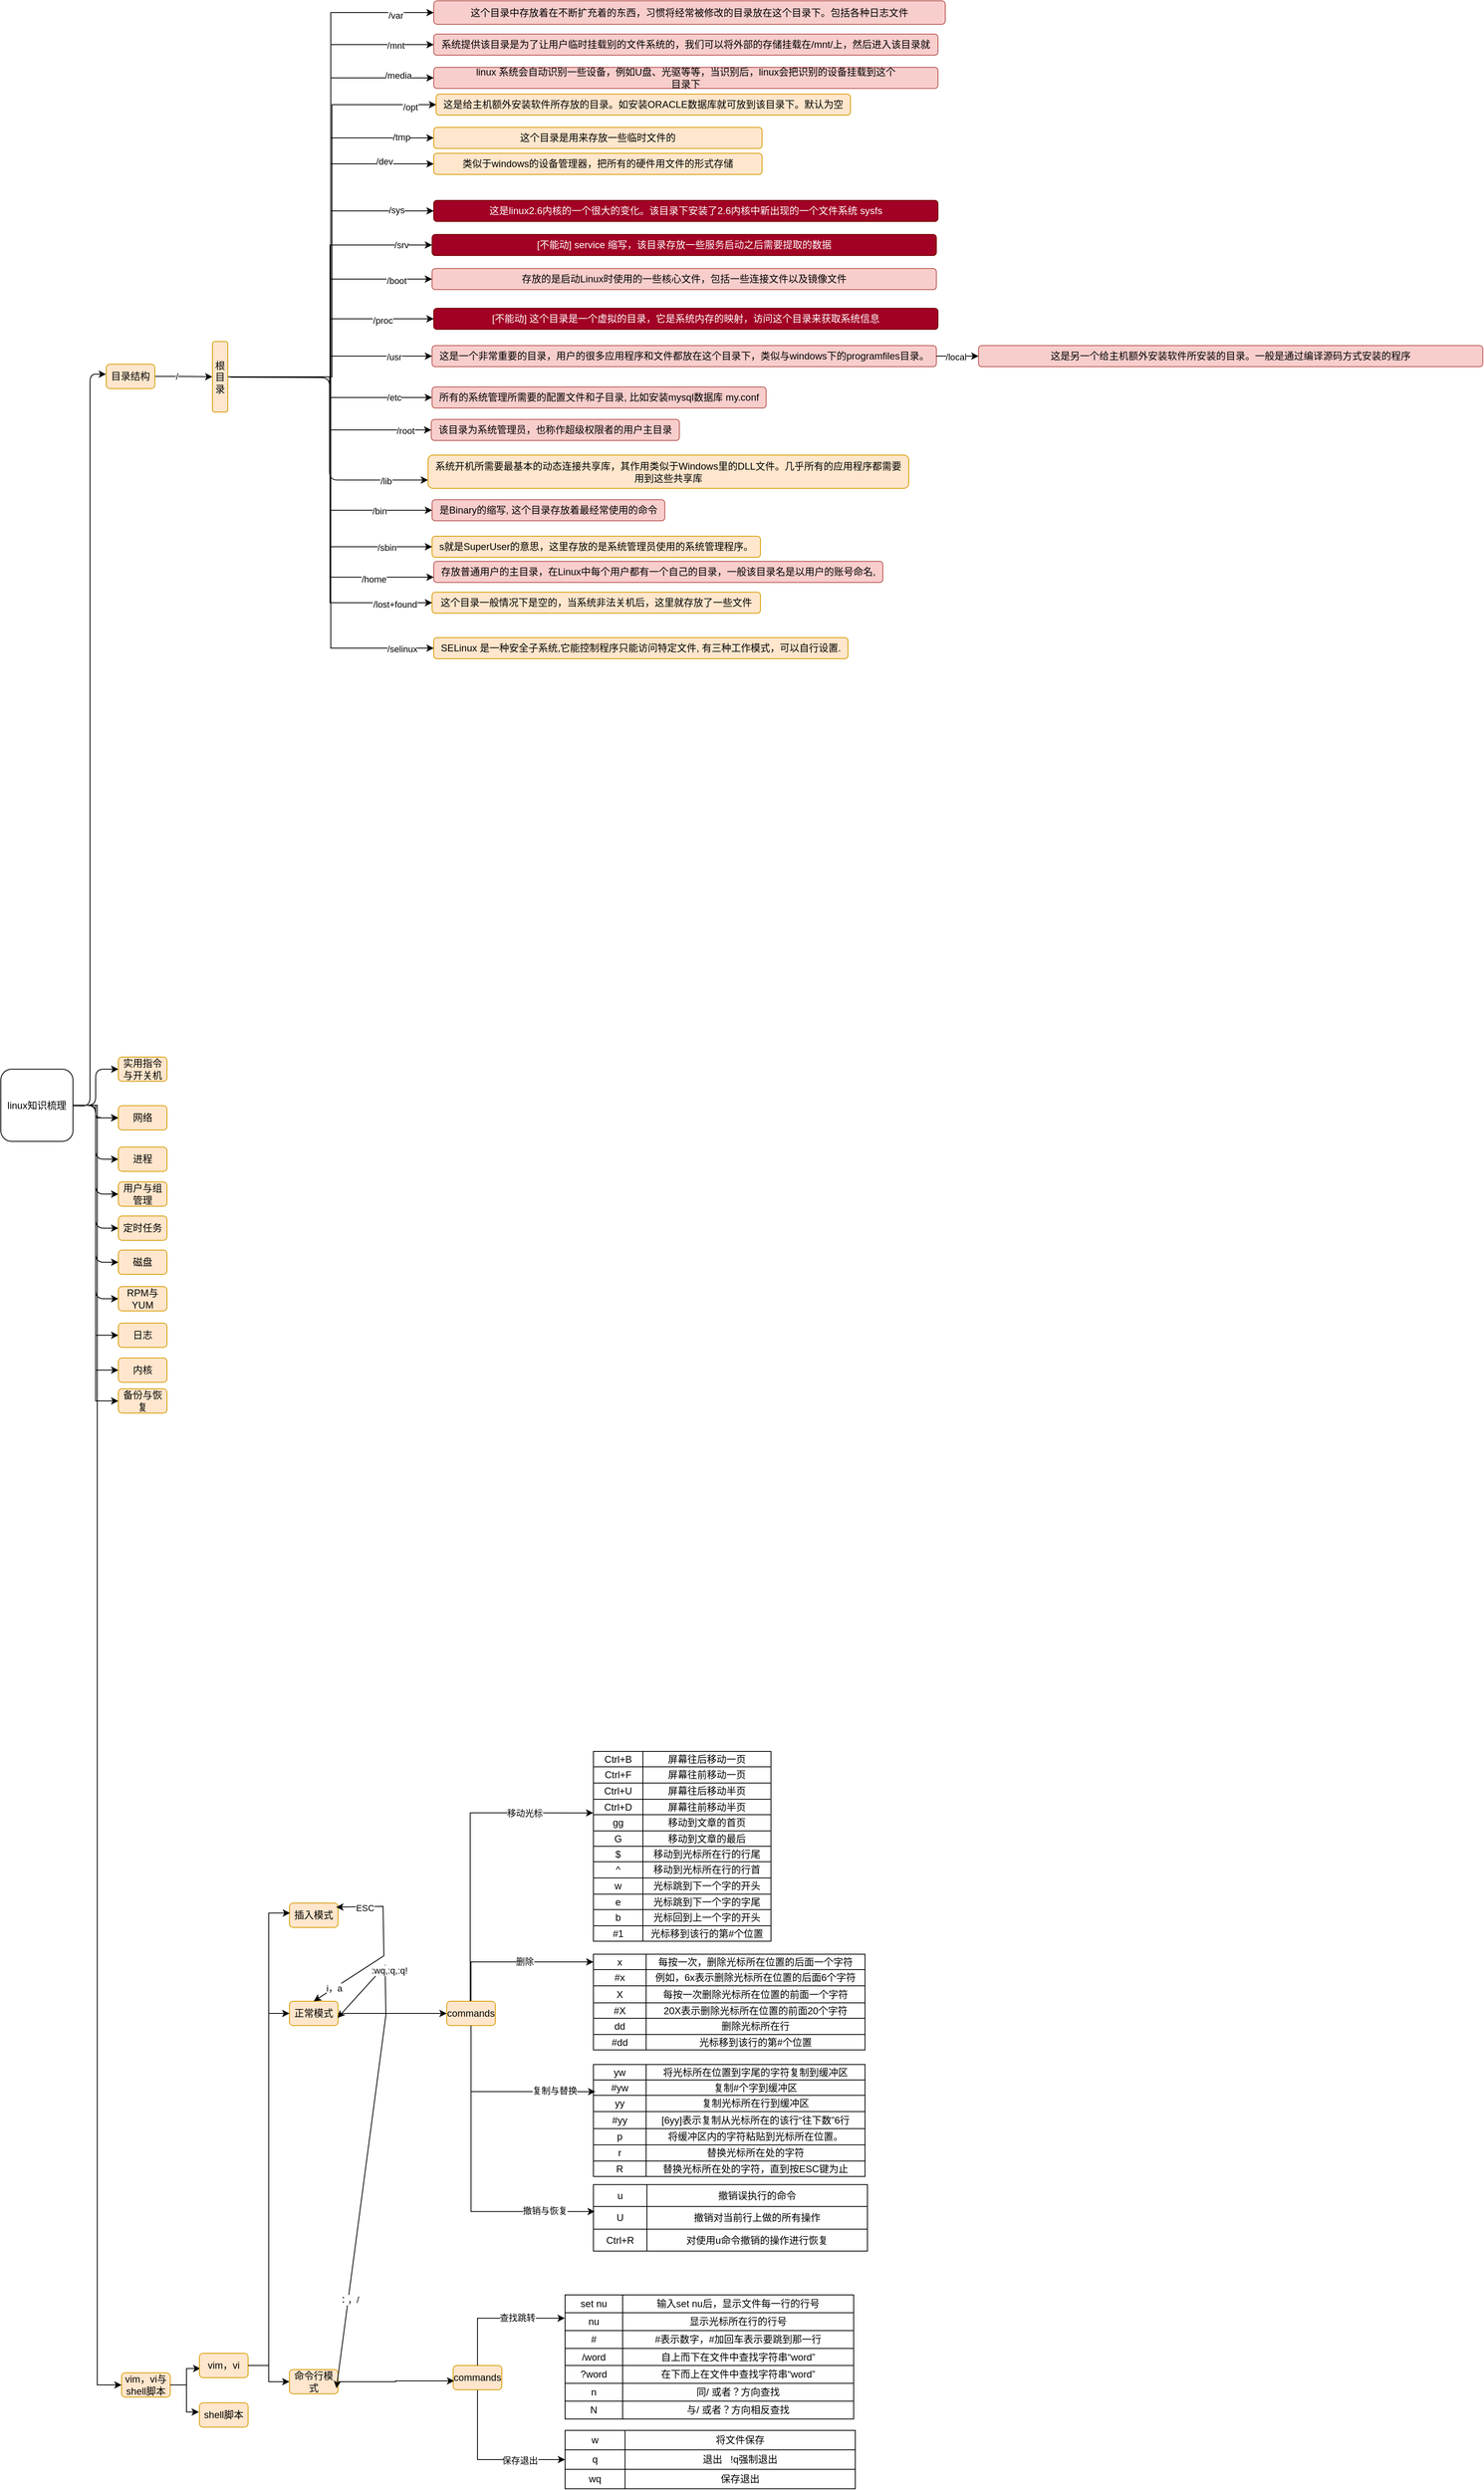 <mxfile version="24.8.6">
  <diagram name="第 1 页" id="q6HiDoMOUTd5LAEGEgPX">
    <mxGraphModel dx="1432" dy="2369" grid="0" gridSize="10" guides="1" tooltips="1" connect="1" arrows="1" fold="1" page="0" pageScale="1" pageWidth="827" pageHeight="1169" math="0" shadow="0">
      <root>
        <mxCell id="0" />
        <mxCell id="1" parent="0" />
        <mxCell id="VQppUx2D1PjsJDlK34uk-10" value="" style="edgeStyle=orthogonalEdgeStyle;rounded=1;orthogonalLoop=1;jettySize=auto;html=1;" parent="1" source="VQppUx2D1PjsJDlK34uk-1" target="VQppUx2D1PjsJDlK34uk-9" edge="1">
          <mxGeometry relative="1" as="geometry" />
        </mxCell>
        <mxCell id="VQppUx2D1PjsJDlK34uk-28" style="edgeStyle=orthogonalEdgeStyle;rounded=1;orthogonalLoop=1;jettySize=auto;html=1;" parent="1" source="VQppUx2D1PjsJDlK34uk-1" target="VQppUx2D1PjsJDlK34uk-11" edge="1">
          <mxGeometry relative="1" as="geometry" />
        </mxCell>
        <mxCell id="VQppUx2D1PjsJDlK34uk-29" style="edgeStyle=orthogonalEdgeStyle;rounded=1;orthogonalLoop=1;jettySize=auto;html=1;entryX=0;entryY=0.5;entryDx=0;entryDy=0;" parent="1" source="VQppUx2D1PjsJDlK34uk-1" target="VQppUx2D1PjsJDlK34uk-17" edge="1">
          <mxGeometry relative="1" as="geometry" />
        </mxCell>
        <mxCell id="3OuFwvBG6yCisxhikuSK-5" style="edgeStyle=orthogonalEdgeStyle;rounded=1;orthogonalLoop=1;jettySize=auto;html=1;entryX=0;entryY=0.5;entryDx=0;entryDy=0;" parent="1" source="VQppUx2D1PjsJDlK34uk-1" target="9HyWljI0tX69tsqAslQo-4" edge="1">
          <mxGeometry relative="1" as="geometry" />
        </mxCell>
        <mxCell id="3OuFwvBG6yCisxhikuSK-6" style="edgeStyle=orthogonalEdgeStyle;rounded=1;orthogonalLoop=1;jettySize=auto;html=1;entryX=0;entryY=0.5;entryDx=0;entryDy=0;" parent="1" source="VQppUx2D1PjsJDlK34uk-1" target="9HyWljI0tX69tsqAslQo-5" edge="1">
          <mxGeometry relative="1" as="geometry" />
        </mxCell>
        <mxCell id="3OuFwvBG6yCisxhikuSK-7" style="edgeStyle=orthogonalEdgeStyle;rounded=1;orthogonalLoop=1;jettySize=auto;html=1;entryX=0;entryY=0.5;entryDx=0;entryDy=0;" parent="1" source="VQppUx2D1PjsJDlK34uk-1" target="3OuFwvBG6yCisxhikuSK-1" edge="1">
          <mxGeometry relative="1" as="geometry" />
        </mxCell>
        <mxCell id="3OuFwvBG6yCisxhikuSK-9" style="edgeStyle=orthogonalEdgeStyle;rounded=1;orthogonalLoop=1;jettySize=auto;html=1;entryX=0;entryY=0.5;entryDx=0;entryDy=0;" parent="1" source="VQppUx2D1PjsJDlK34uk-1" target="3OuFwvBG6yCisxhikuSK-8" edge="1">
          <mxGeometry relative="1" as="geometry" />
        </mxCell>
        <mxCell id="_CivRj4n2iROgCBlS6BR-225" style="edgeStyle=orthogonalEdgeStyle;rounded=0;orthogonalLoop=1;jettySize=auto;html=1;entryX=0;entryY=0.5;entryDx=0;entryDy=0;" edge="1" parent="1" source="VQppUx2D1PjsJDlK34uk-1" target="WtJvPKpndNf4Lo6qMJNH-1">
          <mxGeometry relative="1" as="geometry" />
        </mxCell>
        <mxCell id="_CivRj4n2iROgCBlS6BR-226" style="edgeStyle=orthogonalEdgeStyle;rounded=0;orthogonalLoop=1;jettySize=auto;html=1;entryX=0;entryY=0.5;entryDx=0;entryDy=0;" edge="1" parent="1" source="VQppUx2D1PjsJDlK34uk-1" target="WtJvPKpndNf4Lo6qMJNH-2">
          <mxGeometry relative="1" as="geometry" />
        </mxCell>
        <mxCell id="_CivRj4n2iROgCBlS6BR-227" value="" style="edgeStyle=orthogonalEdgeStyle;rounded=0;orthogonalLoop=1;jettySize=auto;html=1;" edge="1" parent="1" source="VQppUx2D1PjsJDlK34uk-1" target="VQppUx2D1PjsJDlK34uk-11">
          <mxGeometry relative="1" as="geometry" />
        </mxCell>
        <mxCell id="_CivRj4n2iROgCBlS6BR-228" style="edgeStyle=orthogonalEdgeStyle;rounded=0;orthogonalLoop=1;jettySize=auto;html=1;entryX=0;entryY=0.5;entryDx=0;entryDy=0;" edge="1" parent="1" source="VQppUx2D1PjsJDlK34uk-1" target="_CivRj4n2iROgCBlS6BR-1">
          <mxGeometry relative="1" as="geometry" />
        </mxCell>
        <mxCell id="_CivRj4n2iROgCBlS6BR-236" style="edgeStyle=orthogonalEdgeStyle;rounded=0;orthogonalLoop=1;jettySize=auto;html=1;entryX=0;entryY=0.5;entryDx=0;entryDy=0;" edge="1" parent="1" source="VQppUx2D1PjsJDlK34uk-1" target="WtJvPKpndNf4Lo6qMJNH-3">
          <mxGeometry relative="1" as="geometry" />
        </mxCell>
        <mxCell id="VQppUx2D1PjsJDlK34uk-1" value="linux知识梳理" style="whiteSpace=wrap;html=1;aspect=fixed;rounded=1;" parent="1" vertex="1">
          <mxGeometry x="-94" y="201" width="89" height="89" as="geometry" />
        </mxCell>
        <mxCell id="VQppUx2D1PjsJDlK34uk-9" value="实用指令与开关机" style="text;html=1;align=center;verticalAlign=middle;whiteSpace=wrap;rounded=1;fillColor=#ffe6cc;strokeColor=#d79b00;" parent="1" vertex="1">
          <mxGeometry x="51" y="186" width="60" height="30" as="geometry" />
        </mxCell>
        <mxCell id="VQppUx2D1PjsJDlK34uk-11" value="网络" style="text;html=1;align=center;verticalAlign=middle;whiteSpace=wrap;rounded=1;fillColor=#ffe6cc;strokeColor=#d79b00;" parent="1" vertex="1">
          <mxGeometry x="51" y="246" width="60" height="30" as="geometry" />
        </mxCell>
        <mxCell id="VQppUx2D1PjsJDlK34uk-17" value="进程" style="text;html=1;align=center;verticalAlign=middle;whiteSpace=wrap;rounded=1;fillColor=#ffe6cc;strokeColor=#d79b00;" parent="1" vertex="1">
          <mxGeometry x="51" y="297" width="60" height="30" as="geometry" />
        </mxCell>
        <mxCell id="9HyWljI0tX69tsqAslQo-4" value="用户与组管理" style="text;html=1;align=center;verticalAlign=middle;whiteSpace=wrap;rounded=1;fillColor=#ffe6cc;strokeColor=#d79b00;" parent="1" vertex="1">
          <mxGeometry x="51" y="340" width="60" height="30" as="geometry" />
        </mxCell>
        <mxCell id="9HyWljI0tX69tsqAslQo-5" value="定时任务" style="text;html=1;align=center;verticalAlign=middle;whiteSpace=wrap;rounded=1;fillColor=#ffe6cc;strokeColor=#d79b00;" parent="1" vertex="1">
          <mxGeometry x="51" y="382" width="60" height="30" as="geometry" />
        </mxCell>
        <mxCell id="3OuFwvBG6yCisxhikuSK-1" value="磁盘" style="text;html=1;align=center;verticalAlign=middle;whiteSpace=wrap;rounded=1;fillColor=#ffe6cc;strokeColor=#d79b00;" parent="1" vertex="1">
          <mxGeometry x="51" y="424" width="60" height="30" as="geometry" />
        </mxCell>
        <mxCell id="3OuFwvBG6yCisxhikuSK-3" style="edgeStyle=orthogonalEdgeStyle;rounded=1;orthogonalLoop=1;jettySize=auto;html=1;entryX=-0.005;entryY=0.41;entryDx=0;entryDy=0;entryPerimeter=0;" parent="1" target="3OuFwvBG6yCisxhikuSK-2" edge="1">
          <mxGeometry relative="1" as="geometry">
            <mxPoint x="-5" y="246" as="sourcePoint" />
          </mxGeometry>
        </mxCell>
        <mxCell id="3OuFwvBG6yCisxhikuSK-8" value="RPM与YUM" style="text;html=1;align=center;verticalAlign=middle;whiteSpace=wrap;rounded=1;fillColor=#ffe6cc;strokeColor=#d79b00;" parent="1" vertex="1">
          <mxGeometry x="51" y="469" width="60" height="30" as="geometry" />
        </mxCell>
        <mxCell id="WtJvPKpndNf4Lo6qMJNH-1" value="日志" style="text;html=1;align=center;verticalAlign=middle;whiteSpace=wrap;rounded=1;fillColor=#ffe6cc;strokeColor=#d79b00;" parent="1" vertex="1">
          <mxGeometry x="51" y="514" width="60" height="30" as="geometry" />
        </mxCell>
        <mxCell id="WtJvPKpndNf4Lo6qMJNH-2" value="内核" style="text;html=1;align=center;verticalAlign=middle;whiteSpace=wrap;rounded=1;fillColor=#ffe6cc;strokeColor=#d79b00;" parent="1" vertex="1">
          <mxGeometry x="51" y="557" width="60" height="30" as="geometry" />
        </mxCell>
        <mxCell id="WtJvPKpndNf4Lo6qMJNH-3" value="备份与恢复" style="text;html=1;align=center;verticalAlign=middle;whiteSpace=wrap;rounded=1;fillColor=#ffe6cc;strokeColor=#d79b00;" parent="1" vertex="1">
          <mxGeometry x="51" y="595" width="60" height="30" as="geometry" />
        </mxCell>
        <mxCell id="_CivRj4n2iROgCBlS6BR-1" value="vim，vi与shell脚本" style="text;html=1;align=center;verticalAlign=middle;whiteSpace=wrap;rounded=1;fillColor=#ffe6cc;strokeColor=#d79b00;" vertex="1" parent="1">
          <mxGeometry x="55" y="1808" width="60" height="30" as="geometry" />
        </mxCell>
        <mxCell id="_CivRj4n2iROgCBlS6BR-5" value="shell脚本" style="text;html=1;align=center;verticalAlign=middle;whiteSpace=wrap;rounded=1;fillColor=#ffe6cc;strokeColor=#d79b00;" vertex="1" parent="1">
          <mxGeometry x="151" y="1845" width="60" height="30" as="geometry" />
        </mxCell>
        <mxCell id="_CivRj4n2iROgCBlS6BR-9" style="edgeStyle=orthogonalEdgeStyle;rounded=0;orthogonalLoop=1;jettySize=auto;html=1;entryX=0.019;entryY=0.626;entryDx=0;entryDy=0;entryPerimeter=0;" edge="1" parent="1" source="_CivRj4n2iROgCBlS6BR-1" target="_CivRj4n2iROgCBlS6BR-3">
          <mxGeometry relative="1" as="geometry" />
        </mxCell>
        <mxCell id="_CivRj4n2iROgCBlS6BR-10" style="edgeStyle=orthogonalEdgeStyle;rounded=0;orthogonalLoop=1;jettySize=auto;html=1;entryX=-0.011;entryY=0.379;entryDx=0;entryDy=0;entryPerimeter=0;" edge="1" parent="1" source="_CivRj4n2iROgCBlS6BR-1" target="_CivRj4n2iROgCBlS6BR-5">
          <mxGeometry relative="1" as="geometry" />
        </mxCell>
        <mxCell id="_CivRj4n2iROgCBlS6BR-231" value="" style="group" vertex="1" connectable="0" parent="1">
          <mxGeometry x="456" y="1042" width="519" height="616" as="geometry" />
        </mxCell>
        <mxCell id="_CivRj4n2iROgCBlS6BR-135" style="edgeStyle=orthogonalEdgeStyle;rounded=0;orthogonalLoop=1;jettySize=auto;html=1;" edge="1" parent="_CivRj4n2iROgCBlS6BR-231" source="_CivRj4n2iROgCBlS6BR-38" target="_CivRj4n2iROgCBlS6BR-99">
          <mxGeometry relative="1" as="geometry" />
        </mxCell>
        <mxCell id="_CivRj4n2iROgCBlS6BR-136" value="删除" style="edgeLabel;html=1;align=center;verticalAlign=middle;resizable=0;points=[];" vertex="1" connectable="0" parent="_CivRj4n2iROgCBlS6BR-135">
          <mxGeometry x="0.15" y="1" relative="1" as="geometry">
            <mxPoint as="offset" />
          </mxGeometry>
        </mxCell>
        <mxCell id="_CivRj4n2iROgCBlS6BR-38" value="commands" style="text;html=1;align=center;verticalAlign=middle;whiteSpace=wrap;rounded=1;fillColor=#ffe6cc;strokeColor=#d79b00;movable=1;resizable=1;rotatable=1;deletable=1;editable=1;locked=0;connectable=1;" vertex="1" parent="_CivRj4n2iROgCBlS6BR-231">
          <mxGeometry y="308" width="60" height="30" as="geometry" />
        </mxCell>
        <mxCell id="_CivRj4n2iROgCBlS6BR-58" value="" style="shape=table;startSize=0;container=1;collapsible=0;childLayout=tableLayout;" vertex="1" parent="_CivRj4n2iROgCBlS6BR-231">
          <mxGeometry x="181" width="219" height="234" as="geometry" />
        </mxCell>
        <mxCell id="_CivRj4n2iROgCBlS6BR-59" value="" style="shape=tableRow;horizontal=0;startSize=0;swimlaneHead=0;swimlaneBody=0;strokeColor=inherit;top=0;left=0;bottom=0;right=0;collapsible=0;dropTarget=0;fillColor=none;points=[[0,0.5],[1,0.5]];portConstraint=eastwest;" vertex="1" parent="_CivRj4n2iROgCBlS6BR-58">
          <mxGeometry width="219" height="19" as="geometry" />
        </mxCell>
        <mxCell id="_CivRj4n2iROgCBlS6BR-60" value="Ctrl+B" style="shape=partialRectangle;html=1;whiteSpace=wrap;connectable=0;strokeColor=inherit;overflow=hidden;fillColor=none;top=0;left=0;bottom=0;right=0;pointerEvents=1;" vertex="1" parent="_CivRj4n2iROgCBlS6BR-59">
          <mxGeometry width="61" height="19" as="geometry">
            <mxRectangle width="61" height="19" as="alternateBounds" />
          </mxGeometry>
        </mxCell>
        <mxCell id="_CivRj4n2iROgCBlS6BR-61" value="屏幕往后移动一页" style="shape=partialRectangle;html=1;whiteSpace=wrap;connectable=0;strokeColor=inherit;overflow=hidden;fillColor=none;top=0;left=0;bottom=0;right=0;pointerEvents=1;" vertex="1" parent="_CivRj4n2iROgCBlS6BR-59">
          <mxGeometry x="61" width="158" height="19" as="geometry">
            <mxRectangle width="158" height="19" as="alternateBounds" />
          </mxGeometry>
        </mxCell>
        <mxCell id="_CivRj4n2iROgCBlS6BR-62" value="" style="shape=tableRow;horizontal=0;startSize=0;swimlaneHead=0;swimlaneBody=0;strokeColor=inherit;top=0;left=0;bottom=0;right=0;collapsible=0;dropTarget=0;fillColor=none;points=[[0,0.5],[1,0.5]];portConstraint=eastwest;" vertex="1" parent="_CivRj4n2iROgCBlS6BR-58">
          <mxGeometry y="19" width="219" height="20" as="geometry" />
        </mxCell>
        <mxCell id="_CivRj4n2iROgCBlS6BR-63" value="Ctrl+F" style="shape=partialRectangle;html=1;whiteSpace=wrap;connectable=0;strokeColor=inherit;overflow=hidden;fillColor=none;top=0;left=0;bottom=0;right=0;pointerEvents=1;" vertex="1" parent="_CivRj4n2iROgCBlS6BR-62">
          <mxGeometry width="61" height="20" as="geometry">
            <mxRectangle width="61" height="20" as="alternateBounds" />
          </mxGeometry>
        </mxCell>
        <mxCell id="_CivRj4n2iROgCBlS6BR-64" value="屏幕往前移动一页" style="shape=partialRectangle;html=1;whiteSpace=wrap;connectable=0;strokeColor=inherit;overflow=hidden;fillColor=none;top=0;left=0;bottom=0;right=0;pointerEvents=1;" vertex="1" parent="_CivRj4n2iROgCBlS6BR-62">
          <mxGeometry x="61" width="158" height="20" as="geometry">
            <mxRectangle width="158" height="20" as="alternateBounds" />
          </mxGeometry>
        </mxCell>
        <mxCell id="_CivRj4n2iROgCBlS6BR-65" value="" style="shape=tableRow;horizontal=0;startSize=0;swimlaneHead=0;swimlaneBody=0;strokeColor=inherit;top=0;left=0;bottom=0;right=0;collapsible=0;dropTarget=0;fillColor=none;points=[[0,0.5],[1,0.5]];portConstraint=eastwest;" vertex="1" parent="_CivRj4n2iROgCBlS6BR-58">
          <mxGeometry y="39" width="219" height="20" as="geometry" />
        </mxCell>
        <mxCell id="_CivRj4n2iROgCBlS6BR-66" value="Ctrl+U" style="shape=partialRectangle;html=1;whiteSpace=wrap;connectable=0;strokeColor=inherit;overflow=hidden;fillColor=none;top=0;left=0;bottom=0;right=0;pointerEvents=1;" vertex="1" parent="_CivRj4n2iROgCBlS6BR-65">
          <mxGeometry width="61" height="20" as="geometry">
            <mxRectangle width="61" height="20" as="alternateBounds" />
          </mxGeometry>
        </mxCell>
        <mxCell id="_CivRj4n2iROgCBlS6BR-67" value="屏幕往后移动半页" style="shape=partialRectangle;html=1;whiteSpace=wrap;connectable=0;strokeColor=inherit;overflow=hidden;fillColor=none;top=0;left=0;bottom=0;right=0;pointerEvents=1;" vertex="1" parent="_CivRj4n2iROgCBlS6BR-65">
          <mxGeometry x="61" width="158" height="20" as="geometry">
            <mxRectangle width="158" height="20" as="alternateBounds" />
          </mxGeometry>
        </mxCell>
        <mxCell id="_CivRj4n2iROgCBlS6BR-68" value="" style="shape=tableRow;horizontal=0;startSize=0;swimlaneHead=0;swimlaneBody=0;strokeColor=inherit;top=0;left=0;bottom=0;right=0;collapsible=0;dropTarget=0;fillColor=none;points=[[0,0.5],[1,0.5]];portConstraint=eastwest;" vertex="1" parent="_CivRj4n2iROgCBlS6BR-58">
          <mxGeometry y="59" width="219" height="19" as="geometry" />
        </mxCell>
        <mxCell id="_CivRj4n2iROgCBlS6BR-69" value="Ctrl+D" style="shape=partialRectangle;html=1;whiteSpace=wrap;connectable=0;strokeColor=inherit;overflow=hidden;fillColor=none;top=0;left=0;bottom=0;right=0;pointerEvents=1;" vertex="1" parent="_CivRj4n2iROgCBlS6BR-68">
          <mxGeometry width="61" height="19" as="geometry">
            <mxRectangle width="61" height="19" as="alternateBounds" />
          </mxGeometry>
        </mxCell>
        <mxCell id="_CivRj4n2iROgCBlS6BR-70" value="屏幕往前移动半页" style="shape=partialRectangle;html=1;whiteSpace=wrap;connectable=0;strokeColor=inherit;overflow=hidden;fillColor=none;top=0;left=0;bottom=0;right=0;pointerEvents=1;" vertex="1" parent="_CivRj4n2iROgCBlS6BR-68">
          <mxGeometry x="61" width="158" height="19" as="geometry">
            <mxRectangle width="158" height="19" as="alternateBounds" />
          </mxGeometry>
        </mxCell>
        <mxCell id="_CivRj4n2iROgCBlS6BR-71" value="" style="shape=tableRow;horizontal=0;startSize=0;swimlaneHead=0;swimlaneBody=0;strokeColor=inherit;top=0;left=0;bottom=0;right=0;collapsible=0;dropTarget=0;fillColor=none;points=[[0,0.5],[1,0.5]];portConstraint=eastwest;" vertex="1" parent="_CivRj4n2iROgCBlS6BR-58">
          <mxGeometry y="78" width="219" height="20" as="geometry" />
        </mxCell>
        <mxCell id="_CivRj4n2iROgCBlS6BR-72" value="gg" style="shape=partialRectangle;html=1;whiteSpace=wrap;connectable=0;strokeColor=inherit;overflow=hidden;fillColor=none;top=0;left=0;bottom=0;right=0;pointerEvents=1;" vertex="1" parent="_CivRj4n2iROgCBlS6BR-71">
          <mxGeometry width="61" height="20" as="geometry">
            <mxRectangle width="61" height="20" as="alternateBounds" />
          </mxGeometry>
        </mxCell>
        <mxCell id="_CivRj4n2iROgCBlS6BR-73" value="移动到文章的首页" style="shape=partialRectangle;html=1;whiteSpace=wrap;connectable=0;strokeColor=inherit;overflow=hidden;fillColor=none;top=0;left=0;bottom=0;right=0;pointerEvents=1;" vertex="1" parent="_CivRj4n2iROgCBlS6BR-71">
          <mxGeometry x="61" width="158" height="20" as="geometry">
            <mxRectangle width="158" height="20" as="alternateBounds" />
          </mxGeometry>
        </mxCell>
        <mxCell id="_CivRj4n2iROgCBlS6BR-74" value="" style="shape=tableRow;horizontal=0;startSize=0;swimlaneHead=0;swimlaneBody=0;strokeColor=inherit;top=0;left=0;bottom=0;right=0;collapsible=0;dropTarget=0;fillColor=none;points=[[0,0.5],[1,0.5]];portConstraint=eastwest;" vertex="1" parent="_CivRj4n2iROgCBlS6BR-58">
          <mxGeometry y="98" width="219" height="19" as="geometry" />
        </mxCell>
        <mxCell id="_CivRj4n2iROgCBlS6BR-75" value="G" style="shape=partialRectangle;html=1;whiteSpace=wrap;connectable=0;strokeColor=inherit;overflow=hidden;fillColor=none;top=0;left=0;bottom=0;right=0;pointerEvents=1;" vertex="1" parent="_CivRj4n2iROgCBlS6BR-74">
          <mxGeometry width="61" height="19" as="geometry">
            <mxRectangle width="61" height="19" as="alternateBounds" />
          </mxGeometry>
        </mxCell>
        <mxCell id="_CivRj4n2iROgCBlS6BR-76" value="移动到文章的最后" style="shape=partialRectangle;html=1;whiteSpace=wrap;connectable=0;strokeColor=inherit;overflow=hidden;fillColor=none;top=0;left=0;bottom=0;right=0;pointerEvents=1;" vertex="1" parent="_CivRj4n2iROgCBlS6BR-74">
          <mxGeometry x="61" width="158" height="19" as="geometry">
            <mxRectangle width="158" height="19" as="alternateBounds" />
          </mxGeometry>
        </mxCell>
        <mxCell id="_CivRj4n2iROgCBlS6BR-77" value="" style="shape=tableRow;horizontal=0;startSize=0;swimlaneHead=0;swimlaneBody=0;strokeColor=inherit;top=0;left=0;bottom=0;right=0;collapsible=0;dropTarget=0;fillColor=none;points=[[0,0.5],[1,0.5]];portConstraint=eastwest;" vertex="1" parent="_CivRj4n2iROgCBlS6BR-58">
          <mxGeometry y="117" width="219" height="19" as="geometry" />
        </mxCell>
        <mxCell id="_CivRj4n2iROgCBlS6BR-78" value="$" style="shape=partialRectangle;html=1;whiteSpace=wrap;connectable=0;strokeColor=inherit;overflow=hidden;fillColor=none;top=0;left=0;bottom=0;right=0;pointerEvents=1;" vertex="1" parent="_CivRj4n2iROgCBlS6BR-77">
          <mxGeometry width="61" height="19" as="geometry">
            <mxRectangle width="61" height="19" as="alternateBounds" />
          </mxGeometry>
        </mxCell>
        <mxCell id="_CivRj4n2iROgCBlS6BR-79" value="移动到光标所在行的行尾" style="shape=partialRectangle;html=1;whiteSpace=wrap;connectable=0;strokeColor=inherit;overflow=hidden;fillColor=none;top=0;left=0;bottom=0;right=0;pointerEvents=1;" vertex="1" parent="_CivRj4n2iROgCBlS6BR-77">
          <mxGeometry x="61" width="158" height="19" as="geometry">
            <mxRectangle width="158" height="19" as="alternateBounds" />
          </mxGeometry>
        </mxCell>
        <mxCell id="_CivRj4n2iROgCBlS6BR-80" value="" style="shape=tableRow;horizontal=0;startSize=0;swimlaneHead=0;swimlaneBody=0;strokeColor=inherit;top=0;left=0;bottom=0;right=0;collapsible=0;dropTarget=0;fillColor=none;points=[[0,0.5],[1,0.5]];portConstraint=eastwest;" vertex="1" parent="_CivRj4n2iROgCBlS6BR-58">
          <mxGeometry y="136" width="219" height="20" as="geometry" />
        </mxCell>
        <mxCell id="_CivRj4n2iROgCBlS6BR-81" value="^" style="shape=partialRectangle;html=1;whiteSpace=wrap;connectable=0;strokeColor=inherit;overflow=hidden;fillColor=none;top=0;left=0;bottom=0;right=0;pointerEvents=1;" vertex="1" parent="_CivRj4n2iROgCBlS6BR-80">
          <mxGeometry width="61" height="20" as="geometry">
            <mxRectangle width="61" height="20" as="alternateBounds" />
          </mxGeometry>
        </mxCell>
        <mxCell id="_CivRj4n2iROgCBlS6BR-82" value="移动到光标所在行的行首" style="shape=partialRectangle;html=1;whiteSpace=wrap;connectable=0;strokeColor=inherit;overflow=hidden;fillColor=none;top=0;left=0;bottom=0;right=0;pointerEvents=1;" vertex="1" parent="_CivRj4n2iROgCBlS6BR-80">
          <mxGeometry x="61" width="158" height="20" as="geometry">
            <mxRectangle width="158" height="20" as="alternateBounds" />
          </mxGeometry>
        </mxCell>
        <mxCell id="_CivRj4n2iROgCBlS6BR-83" value="" style="shape=tableRow;horizontal=0;startSize=0;swimlaneHead=0;swimlaneBody=0;strokeColor=inherit;top=0;left=0;bottom=0;right=0;collapsible=0;dropTarget=0;fillColor=none;points=[[0,0.5],[1,0.5]];portConstraint=eastwest;" vertex="1" parent="_CivRj4n2iROgCBlS6BR-58">
          <mxGeometry y="156" width="219" height="20" as="geometry" />
        </mxCell>
        <mxCell id="_CivRj4n2iROgCBlS6BR-84" value="w" style="shape=partialRectangle;html=1;whiteSpace=wrap;connectable=0;strokeColor=inherit;overflow=hidden;fillColor=none;top=0;left=0;bottom=0;right=0;pointerEvents=1;" vertex="1" parent="_CivRj4n2iROgCBlS6BR-83">
          <mxGeometry width="61" height="20" as="geometry">
            <mxRectangle width="61" height="20" as="alternateBounds" />
          </mxGeometry>
        </mxCell>
        <mxCell id="_CivRj4n2iROgCBlS6BR-85" value="光标跳到下一个字的开头" style="shape=partialRectangle;html=1;whiteSpace=wrap;connectable=0;strokeColor=inherit;overflow=hidden;fillColor=none;top=0;left=0;bottom=0;right=0;pointerEvents=1;" vertex="1" parent="_CivRj4n2iROgCBlS6BR-83">
          <mxGeometry x="61" width="158" height="20" as="geometry">
            <mxRectangle width="158" height="20" as="alternateBounds" />
          </mxGeometry>
        </mxCell>
        <mxCell id="_CivRj4n2iROgCBlS6BR-86" value="" style="shape=tableRow;horizontal=0;startSize=0;swimlaneHead=0;swimlaneBody=0;strokeColor=inherit;top=0;left=0;bottom=0;right=0;collapsible=0;dropTarget=0;fillColor=none;points=[[0,0.5],[1,0.5]];portConstraint=eastwest;" vertex="1" parent="_CivRj4n2iROgCBlS6BR-58">
          <mxGeometry y="176" width="219" height="19" as="geometry" />
        </mxCell>
        <mxCell id="_CivRj4n2iROgCBlS6BR-87" value="e" style="shape=partialRectangle;html=1;whiteSpace=wrap;connectable=0;strokeColor=inherit;overflow=hidden;fillColor=none;top=0;left=0;bottom=0;right=0;pointerEvents=1;" vertex="1" parent="_CivRj4n2iROgCBlS6BR-86">
          <mxGeometry width="61" height="19" as="geometry">
            <mxRectangle width="61" height="19" as="alternateBounds" />
          </mxGeometry>
        </mxCell>
        <mxCell id="_CivRj4n2iROgCBlS6BR-88" value="光标跳到下一个字的字尾" style="shape=partialRectangle;html=1;whiteSpace=wrap;connectable=0;strokeColor=inherit;overflow=hidden;fillColor=none;top=0;left=0;bottom=0;right=0;pointerEvents=1;" vertex="1" parent="_CivRj4n2iROgCBlS6BR-86">
          <mxGeometry x="61" width="158" height="19" as="geometry">
            <mxRectangle width="158" height="19" as="alternateBounds" />
          </mxGeometry>
        </mxCell>
        <mxCell id="_CivRj4n2iROgCBlS6BR-89" value="" style="shape=tableRow;horizontal=0;startSize=0;swimlaneHead=0;swimlaneBody=0;strokeColor=inherit;top=0;left=0;bottom=0;right=0;collapsible=0;dropTarget=0;fillColor=none;points=[[0,0.5],[1,0.5]];portConstraint=eastwest;" vertex="1" parent="_CivRj4n2iROgCBlS6BR-58">
          <mxGeometry y="195" width="219" height="20" as="geometry" />
        </mxCell>
        <mxCell id="_CivRj4n2iROgCBlS6BR-90" value="b" style="shape=partialRectangle;html=1;whiteSpace=wrap;connectable=0;strokeColor=inherit;overflow=hidden;fillColor=none;top=0;left=0;bottom=0;right=0;pointerEvents=1;" vertex="1" parent="_CivRj4n2iROgCBlS6BR-89">
          <mxGeometry width="61" height="20" as="geometry">
            <mxRectangle width="61" height="20" as="alternateBounds" />
          </mxGeometry>
        </mxCell>
        <mxCell id="_CivRj4n2iROgCBlS6BR-91" value="光标回到上一个字的开头" style="shape=partialRectangle;html=1;whiteSpace=wrap;connectable=0;strokeColor=inherit;overflow=hidden;fillColor=none;top=0;left=0;bottom=0;right=0;pointerEvents=1;" vertex="1" parent="_CivRj4n2iROgCBlS6BR-89">
          <mxGeometry x="61" width="158" height="20" as="geometry">
            <mxRectangle width="158" height="20" as="alternateBounds" />
          </mxGeometry>
        </mxCell>
        <mxCell id="_CivRj4n2iROgCBlS6BR-92" value="" style="shape=tableRow;horizontal=0;startSize=0;swimlaneHead=0;swimlaneBody=0;strokeColor=inherit;top=0;left=0;bottom=0;right=0;collapsible=0;dropTarget=0;fillColor=none;points=[[0,0.5],[1,0.5]];portConstraint=eastwest;" vertex="1" parent="_CivRj4n2iROgCBlS6BR-58">
          <mxGeometry y="215" width="219" height="19" as="geometry" />
        </mxCell>
        <mxCell id="_CivRj4n2iROgCBlS6BR-93" value="#1" style="shape=partialRectangle;html=1;whiteSpace=wrap;connectable=0;strokeColor=inherit;overflow=hidden;fillColor=none;top=0;left=0;bottom=0;right=0;pointerEvents=1;" vertex="1" parent="_CivRj4n2iROgCBlS6BR-92">
          <mxGeometry width="61" height="19" as="geometry">
            <mxRectangle width="61" height="19" as="alternateBounds" />
          </mxGeometry>
        </mxCell>
        <mxCell id="_CivRj4n2iROgCBlS6BR-94" value="光标移到该行的第#个位置" style="shape=partialRectangle;html=1;whiteSpace=wrap;connectable=0;strokeColor=inherit;overflow=hidden;fillColor=none;top=0;left=0;bottom=0;right=0;pointerEvents=1;" vertex="1" parent="_CivRj4n2iROgCBlS6BR-92">
          <mxGeometry x="61" width="158" height="19" as="geometry">
            <mxRectangle width="158" height="19" as="alternateBounds" />
          </mxGeometry>
        </mxCell>
        <mxCell id="_CivRj4n2iROgCBlS6BR-96" style="edgeStyle=orthogonalEdgeStyle;rounded=0;orthogonalLoop=1;jettySize=auto;html=1;entryX=-0.001;entryY=0.324;entryDx=0;entryDy=0;entryPerimeter=0;" edge="1" parent="_CivRj4n2iROgCBlS6BR-231" source="_CivRj4n2iROgCBlS6BR-38" target="_CivRj4n2iROgCBlS6BR-58">
          <mxGeometry relative="1" as="geometry">
            <Array as="points">
              <mxPoint x="29" y="259" />
              <mxPoint x="29" y="76" />
            </Array>
          </mxGeometry>
        </mxCell>
        <mxCell id="_CivRj4n2iROgCBlS6BR-97" value="移动光标" style="edgeLabel;html=1;align=center;verticalAlign=middle;resizable=0;points=[];" vertex="1" connectable="0" parent="_CivRj4n2iROgCBlS6BR-96">
          <mxGeometry x="0.558" relative="1" as="geometry">
            <mxPoint as="offset" />
          </mxGeometry>
        </mxCell>
        <mxCell id="_CivRj4n2iROgCBlS6BR-138" value="" style="shape=table;startSize=0;container=1;collapsible=0;childLayout=tableLayout;" vertex="1" parent="_CivRj4n2iROgCBlS6BR-231">
          <mxGeometry x="181" y="386" width="335" height="138" as="geometry" />
        </mxCell>
        <mxCell id="_CivRj4n2iROgCBlS6BR-160" style="shape=tableRow;horizontal=0;startSize=0;swimlaneHead=0;swimlaneBody=0;strokeColor=inherit;top=0;left=0;bottom=0;right=0;collapsible=0;dropTarget=0;fillColor=none;points=[[0,0.5],[1,0.5]];portConstraint=eastwest;" vertex="1" parent="_CivRj4n2iROgCBlS6BR-138">
          <mxGeometry width="335" height="19" as="geometry" />
        </mxCell>
        <mxCell id="_CivRj4n2iROgCBlS6BR-161" value="yw" style="shape=partialRectangle;html=1;whiteSpace=wrap;connectable=0;strokeColor=inherit;overflow=hidden;fillColor=none;top=0;left=0;bottom=0;right=0;pointerEvents=1;" vertex="1" parent="_CivRj4n2iROgCBlS6BR-160">
          <mxGeometry width="65" height="19" as="geometry">
            <mxRectangle width="65" height="19" as="alternateBounds" />
          </mxGeometry>
        </mxCell>
        <mxCell id="_CivRj4n2iROgCBlS6BR-162" value="将光标所在位置到字尾的字符复制到缓冲区" style="shape=partialRectangle;html=1;whiteSpace=wrap;connectable=0;strokeColor=inherit;overflow=hidden;fillColor=none;top=0;left=0;bottom=0;right=0;pointerEvents=1;" vertex="1" parent="_CivRj4n2iROgCBlS6BR-160">
          <mxGeometry x="65" width="270" height="19" as="geometry">
            <mxRectangle width="270" height="19" as="alternateBounds" />
          </mxGeometry>
        </mxCell>
        <mxCell id="_CivRj4n2iROgCBlS6BR-139" value="" style="shape=tableRow;horizontal=0;startSize=0;swimlaneHead=0;swimlaneBody=0;strokeColor=inherit;top=0;left=0;bottom=0;right=0;collapsible=0;dropTarget=0;fillColor=none;points=[[0,0.5],[1,0.5]];portConstraint=eastwest;" vertex="1" parent="_CivRj4n2iROgCBlS6BR-138">
          <mxGeometry y="19" width="335" height="19" as="geometry" />
        </mxCell>
        <mxCell id="_CivRj4n2iROgCBlS6BR-140" value="#yw" style="shape=partialRectangle;html=1;whiteSpace=wrap;connectable=0;strokeColor=inherit;overflow=hidden;fillColor=none;top=0;left=0;bottom=0;right=0;pointerEvents=1;" vertex="1" parent="_CivRj4n2iROgCBlS6BR-139">
          <mxGeometry width="65" height="19" as="geometry">
            <mxRectangle width="65" height="19" as="alternateBounds" />
          </mxGeometry>
        </mxCell>
        <mxCell id="_CivRj4n2iROgCBlS6BR-141" value="复制#个字到缓冲区" style="shape=partialRectangle;html=1;whiteSpace=wrap;connectable=0;strokeColor=inherit;overflow=hidden;fillColor=none;top=0;left=0;bottom=0;right=0;pointerEvents=1;" vertex="1" parent="_CivRj4n2iROgCBlS6BR-139">
          <mxGeometry x="65" width="270" height="19" as="geometry">
            <mxRectangle width="270" height="19" as="alternateBounds" />
          </mxGeometry>
        </mxCell>
        <mxCell id="_CivRj4n2iROgCBlS6BR-142" value="" style="shape=tableRow;horizontal=0;startSize=0;swimlaneHead=0;swimlaneBody=0;strokeColor=inherit;top=0;left=0;bottom=0;right=0;collapsible=0;dropTarget=0;fillColor=none;points=[[0,0.5],[1,0.5]];portConstraint=eastwest;" vertex="1" parent="_CivRj4n2iROgCBlS6BR-138">
          <mxGeometry y="38" width="335" height="20" as="geometry" />
        </mxCell>
        <mxCell id="_CivRj4n2iROgCBlS6BR-143" value="yy" style="shape=partialRectangle;html=1;whiteSpace=wrap;connectable=0;strokeColor=inherit;overflow=hidden;fillColor=none;top=0;left=0;bottom=0;right=0;pointerEvents=1;" vertex="1" parent="_CivRj4n2iROgCBlS6BR-142">
          <mxGeometry width="65" height="20" as="geometry">
            <mxRectangle width="65" height="20" as="alternateBounds" />
          </mxGeometry>
        </mxCell>
        <mxCell id="_CivRj4n2iROgCBlS6BR-144" value="复制光标所在行到缓冲区" style="shape=partialRectangle;html=1;whiteSpace=wrap;connectable=0;strokeColor=inherit;overflow=hidden;fillColor=none;top=0;left=0;bottom=0;right=0;pointerEvents=1;" vertex="1" parent="_CivRj4n2iROgCBlS6BR-142">
          <mxGeometry x="65" width="270" height="20" as="geometry">
            <mxRectangle width="270" height="20" as="alternateBounds" />
          </mxGeometry>
        </mxCell>
        <mxCell id="_CivRj4n2iROgCBlS6BR-145" value="" style="shape=tableRow;horizontal=0;startSize=0;swimlaneHead=0;swimlaneBody=0;strokeColor=inherit;top=0;left=0;bottom=0;right=0;collapsible=0;dropTarget=0;fillColor=none;points=[[0,0.5],[1,0.5]];portConstraint=eastwest;" vertex="1" parent="_CivRj4n2iROgCBlS6BR-138">
          <mxGeometry y="58" width="335" height="21" as="geometry" />
        </mxCell>
        <mxCell id="_CivRj4n2iROgCBlS6BR-146" value="#yy" style="shape=partialRectangle;html=1;whiteSpace=wrap;connectable=0;strokeColor=inherit;overflow=hidden;fillColor=none;top=0;left=0;bottom=0;right=0;pointerEvents=1;" vertex="1" parent="_CivRj4n2iROgCBlS6BR-145">
          <mxGeometry width="65" height="21" as="geometry">
            <mxRectangle width="65" height="21" as="alternateBounds" />
          </mxGeometry>
        </mxCell>
        <mxCell id="_CivRj4n2iROgCBlS6BR-147" value="[6yy]表示复制从光标所在的该行“往下数”6行" style="shape=partialRectangle;html=1;whiteSpace=wrap;connectable=0;strokeColor=inherit;overflow=hidden;fillColor=none;top=0;left=0;bottom=0;right=0;pointerEvents=1;" vertex="1" parent="_CivRj4n2iROgCBlS6BR-145">
          <mxGeometry x="65" width="270" height="21" as="geometry">
            <mxRectangle width="270" height="21" as="alternateBounds" />
          </mxGeometry>
        </mxCell>
        <mxCell id="_CivRj4n2iROgCBlS6BR-148" value="" style="shape=tableRow;horizontal=0;startSize=0;swimlaneHead=0;swimlaneBody=0;strokeColor=inherit;top=0;left=0;bottom=0;right=0;collapsible=0;dropTarget=0;fillColor=none;points=[[0,0.5],[1,0.5]];portConstraint=eastwest;" vertex="1" parent="_CivRj4n2iROgCBlS6BR-138">
          <mxGeometry y="79" width="335" height="20" as="geometry" />
        </mxCell>
        <mxCell id="_CivRj4n2iROgCBlS6BR-149" value="p" style="shape=partialRectangle;html=1;whiteSpace=wrap;connectable=0;strokeColor=inherit;overflow=hidden;fillColor=none;top=0;left=0;bottom=0;right=0;pointerEvents=1;" vertex="1" parent="_CivRj4n2iROgCBlS6BR-148">
          <mxGeometry width="65" height="20" as="geometry">
            <mxRectangle width="65" height="20" as="alternateBounds" />
          </mxGeometry>
        </mxCell>
        <mxCell id="_CivRj4n2iROgCBlS6BR-150" value="将缓冲区内的字符粘贴到光标所在位置。" style="shape=partialRectangle;html=1;whiteSpace=wrap;connectable=0;strokeColor=inherit;overflow=hidden;fillColor=none;top=0;left=0;bottom=0;right=0;pointerEvents=1;" vertex="1" parent="_CivRj4n2iROgCBlS6BR-148">
          <mxGeometry x="65" width="270" height="20" as="geometry">
            <mxRectangle width="270" height="20" as="alternateBounds" />
          </mxGeometry>
        </mxCell>
        <mxCell id="_CivRj4n2iROgCBlS6BR-151" value="" style="shape=tableRow;horizontal=0;startSize=0;swimlaneHead=0;swimlaneBody=0;strokeColor=inherit;top=0;left=0;bottom=0;right=0;collapsible=0;dropTarget=0;fillColor=none;points=[[0,0.5],[1,0.5]];portConstraint=eastwest;" vertex="1" parent="_CivRj4n2iROgCBlS6BR-138">
          <mxGeometry y="99" width="335" height="20" as="geometry" />
        </mxCell>
        <mxCell id="_CivRj4n2iROgCBlS6BR-152" value="r" style="shape=partialRectangle;html=1;whiteSpace=wrap;connectable=0;strokeColor=inherit;overflow=hidden;fillColor=none;top=0;left=0;bottom=0;right=0;pointerEvents=1;" vertex="1" parent="_CivRj4n2iROgCBlS6BR-151">
          <mxGeometry width="65" height="20" as="geometry">
            <mxRectangle width="65" height="20" as="alternateBounds" />
          </mxGeometry>
        </mxCell>
        <mxCell id="_CivRj4n2iROgCBlS6BR-153" value="替换光标所在处的字符" style="shape=partialRectangle;html=1;whiteSpace=wrap;connectable=0;strokeColor=inherit;overflow=hidden;fillColor=none;top=0;left=0;bottom=0;right=0;pointerEvents=1;" vertex="1" parent="_CivRj4n2iROgCBlS6BR-151">
          <mxGeometry x="65" width="270" height="20" as="geometry">
            <mxRectangle width="270" height="20" as="alternateBounds" />
          </mxGeometry>
        </mxCell>
        <mxCell id="_CivRj4n2iROgCBlS6BR-154" value="" style="shape=tableRow;horizontal=0;startSize=0;swimlaneHead=0;swimlaneBody=0;strokeColor=inherit;top=0;left=0;bottom=0;right=0;collapsible=0;dropTarget=0;fillColor=none;points=[[0,0.5],[1,0.5]];portConstraint=eastwest;" vertex="1" parent="_CivRj4n2iROgCBlS6BR-138">
          <mxGeometry y="119" width="335" height="19" as="geometry" />
        </mxCell>
        <mxCell id="_CivRj4n2iROgCBlS6BR-155" value="R" style="shape=partialRectangle;html=1;whiteSpace=wrap;connectable=0;strokeColor=inherit;overflow=hidden;fillColor=none;top=0;left=0;bottom=0;right=0;pointerEvents=1;" vertex="1" parent="_CivRj4n2iROgCBlS6BR-154">
          <mxGeometry width="65" height="19" as="geometry">
            <mxRectangle width="65" height="19" as="alternateBounds" />
          </mxGeometry>
        </mxCell>
        <mxCell id="_CivRj4n2iROgCBlS6BR-156" value="替换光标所在处的字符，直到按ESC键为止" style="shape=partialRectangle;html=1;whiteSpace=wrap;connectable=0;strokeColor=inherit;overflow=hidden;fillColor=none;top=0;left=0;bottom=0;right=0;pointerEvents=1;" vertex="1" parent="_CivRj4n2iROgCBlS6BR-154">
          <mxGeometry x="65" width="270" height="19" as="geometry">
            <mxRectangle width="270" height="19" as="alternateBounds" />
          </mxGeometry>
        </mxCell>
        <mxCell id="_CivRj4n2iROgCBlS6BR-98" value="" style="shape=table;startSize=0;container=1;collapsible=0;childLayout=tableLayout;" vertex="1" parent="_CivRj4n2iROgCBlS6BR-231">
          <mxGeometry x="181" y="250" width="335" height="118" as="geometry" />
        </mxCell>
        <mxCell id="_CivRj4n2iROgCBlS6BR-99" value="" style="shape=tableRow;horizontal=0;startSize=0;swimlaneHead=0;swimlaneBody=0;strokeColor=inherit;top=0;left=0;bottom=0;right=0;collapsible=0;dropTarget=0;fillColor=none;points=[[0,0.5],[1,0.5]];portConstraint=eastwest;" vertex="1" parent="_CivRj4n2iROgCBlS6BR-98">
          <mxGeometry width="335" height="19" as="geometry" />
        </mxCell>
        <mxCell id="_CivRj4n2iROgCBlS6BR-100" value="x" style="shape=partialRectangle;html=1;whiteSpace=wrap;connectable=0;strokeColor=inherit;overflow=hidden;fillColor=none;top=0;left=0;bottom=0;right=0;pointerEvents=1;" vertex="1" parent="_CivRj4n2iROgCBlS6BR-99">
          <mxGeometry width="65" height="19" as="geometry">
            <mxRectangle width="65" height="19" as="alternateBounds" />
          </mxGeometry>
        </mxCell>
        <mxCell id="_CivRj4n2iROgCBlS6BR-101" value="每按一次，删除光标所在位置的后面一个字符" style="shape=partialRectangle;html=1;whiteSpace=wrap;connectable=0;strokeColor=inherit;overflow=hidden;fillColor=none;top=0;left=0;bottom=0;right=0;pointerEvents=1;" vertex="1" parent="_CivRj4n2iROgCBlS6BR-99">
          <mxGeometry x="65" width="270" height="19" as="geometry">
            <mxRectangle width="270" height="19" as="alternateBounds" />
          </mxGeometry>
        </mxCell>
        <mxCell id="_CivRj4n2iROgCBlS6BR-102" value="" style="shape=tableRow;horizontal=0;startSize=0;swimlaneHead=0;swimlaneBody=0;strokeColor=inherit;top=0;left=0;bottom=0;right=0;collapsible=0;dropTarget=0;fillColor=none;points=[[0,0.5],[1,0.5]];portConstraint=eastwest;" vertex="1" parent="_CivRj4n2iROgCBlS6BR-98">
          <mxGeometry y="19" width="335" height="20" as="geometry" />
        </mxCell>
        <mxCell id="_CivRj4n2iROgCBlS6BR-103" value="#x" style="shape=partialRectangle;html=1;whiteSpace=wrap;connectable=0;strokeColor=inherit;overflow=hidden;fillColor=none;top=0;left=0;bottom=0;right=0;pointerEvents=1;" vertex="1" parent="_CivRj4n2iROgCBlS6BR-102">
          <mxGeometry width="65" height="20" as="geometry">
            <mxRectangle width="65" height="20" as="alternateBounds" />
          </mxGeometry>
        </mxCell>
        <mxCell id="_CivRj4n2iROgCBlS6BR-104" value="例如，6x表示删除光标所在位置的后面6个字符" style="shape=partialRectangle;html=1;whiteSpace=wrap;connectable=0;strokeColor=inherit;overflow=hidden;fillColor=none;top=0;left=0;bottom=0;right=0;pointerEvents=1;" vertex="1" parent="_CivRj4n2iROgCBlS6BR-102">
          <mxGeometry x="65" width="270" height="20" as="geometry">
            <mxRectangle width="270" height="20" as="alternateBounds" />
          </mxGeometry>
        </mxCell>
        <mxCell id="_CivRj4n2iROgCBlS6BR-105" value="" style="shape=tableRow;horizontal=0;startSize=0;swimlaneHead=0;swimlaneBody=0;strokeColor=inherit;top=0;left=0;bottom=0;right=0;collapsible=0;dropTarget=0;fillColor=none;points=[[0,0.5],[1,0.5]];portConstraint=eastwest;" vertex="1" parent="_CivRj4n2iROgCBlS6BR-98">
          <mxGeometry y="39" width="335" height="21" as="geometry" />
        </mxCell>
        <mxCell id="_CivRj4n2iROgCBlS6BR-106" value="X" style="shape=partialRectangle;html=1;whiteSpace=wrap;connectable=0;strokeColor=inherit;overflow=hidden;fillColor=none;top=0;left=0;bottom=0;right=0;pointerEvents=1;" vertex="1" parent="_CivRj4n2iROgCBlS6BR-105">
          <mxGeometry width="65" height="21" as="geometry">
            <mxRectangle width="65" height="21" as="alternateBounds" />
          </mxGeometry>
        </mxCell>
        <mxCell id="_CivRj4n2iROgCBlS6BR-107" value="每按一次删除光标所在位置的前面一个字符" style="shape=partialRectangle;html=1;whiteSpace=wrap;connectable=0;strokeColor=inherit;overflow=hidden;fillColor=none;top=0;left=0;bottom=0;right=0;pointerEvents=1;" vertex="1" parent="_CivRj4n2iROgCBlS6BR-105">
          <mxGeometry x="65" width="270" height="21" as="geometry">
            <mxRectangle width="270" height="21" as="alternateBounds" />
          </mxGeometry>
        </mxCell>
        <mxCell id="_CivRj4n2iROgCBlS6BR-108" value="" style="shape=tableRow;horizontal=0;startSize=0;swimlaneHead=0;swimlaneBody=0;strokeColor=inherit;top=0;left=0;bottom=0;right=0;collapsible=0;dropTarget=0;fillColor=none;points=[[0,0.5],[1,0.5]];portConstraint=eastwest;" vertex="1" parent="_CivRj4n2iROgCBlS6BR-98">
          <mxGeometry y="60" width="335" height="19" as="geometry" />
        </mxCell>
        <mxCell id="_CivRj4n2iROgCBlS6BR-109" value="#X" style="shape=partialRectangle;html=1;whiteSpace=wrap;connectable=0;strokeColor=inherit;overflow=hidden;fillColor=none;top=0;left=0;bottom=0;right=0;pointerEvents=1;" vertex="1" parent="_CivRj4n2iROgCBlS6BR-108">
          <mxGeometry width="65" height="19" as="geometry">
            <mxRectangle width="65" height="19" as="alternateBounds" />
          </mxGeometry>
        </mxCell>
        <mxCell id="_CivRj4n2iROgCBlS6BR-110" value="20X表示删除光标所在位置的前面20个字符" style="shape=partialRectangle;html=1;whiteSpace=wrap;connectable=0;strokeColor=inherit;overflow=hidden;fillColor=none;top=0;left=0;bottom=0;right=0;pointerEvents=1;" vertex="1" parent="_CivRj4n2iROgCBlS6BR-108">
          <mxGeometry x="65" width="270" height="19" as="geometry">
            <mxRectangle width="270" height="19" as="alternateBounds" />
          </mxGeometry>
        </mxCell>
        <mxCell id="_CivRj4n2iROgCBlS6BR-123" value="" style="shape=tableRow;horizontal=0;startSize=0;swimlaneHead=0;swimlaneBody=0;strokeColor=inherit;top=0;left=0;bottom=0;right=0;collapsible=0;dropTarget=0;fillColor=none;points=[[0,0.5],[1,0.5]];portConstraint=eastwest;" vertex="1" parent="_CivRj4n2iROgCBlS6BR-98">
          <mxGeometry y="79" width="335" height="20" as="geometry" />
        </mxCell>
        <mxCell id="_CivRj4n2iROgCBlS6BR-124" value="dd" style="shape=partialRectangle;html=1;whiteSpace=wrap;connectable=0;strokeColor=inherit;overflow=hidden;fillColor=none;top=0;left=0;bottom=0;right=0;pointerEvents=1;" vertex="1" parent="_CivRj4n2iROgCBlS6BR-123">
          <mxGeometry width="65" height="20" as="geometry">
            <mxRectangle width="65" height="20" as="alternateBounds" />
          </mxGeometry>
        </mxCell>
        <mxCell id="_CivRj4n2iROgCBlS6BR-125" value="删除光标所在行" style="shape=partialRectangle;html=1;whiteSpace=wrap;connectable=0;strokeColor=inherit;overflow=hidden;fillColor=none;top=0;left=0;bottom=0;right=0;pointerEvents=1;" vertex="1" parent="_CivRj4n2iROgCBlS6BR-123">
          <mxGeometry x="65" width="270" height="20" as="geometry">
            <mxRectangle width="270" height="20" as="alternateBounds" />
          </mxGeometry>
        </mxCell>
        <mxCell id="_CivRj4n2iROgCBlS6BR-132" value="" style="shape=tableRow;horizontal=0;startSize=0;swimlaneHead=0;swimlaneBody=0;strokeColor=inherit;top=0;left=0;bottom=0;right=0;collapsible=0;dropTarget=0;fillColor=none;points=[[0,0.5],[1,0.5]];portConstraint=eastwest;" vertex="1" parent="_CivRj4n2iROgCBlS6BR-98">
          <mxGeometry y="99" width="335" height="19" as="geometry" />
        </mxCell>
        <mxCell id="_CivRj4n2iROgCBlS6BR-133" value="#dd" style="shape=partialRectangle;html=1;whiteSpace=wrap;connectable=0;strokeColor=inherit;overflow=hidden;fillColor=none;top=0;left=0;bottom=0;right=0;pointerEvents=1;" vertex="1" parent="_CivRj4n2iROgCBlS6BR-132">
          <mxGeometry width="65" height="19" as="geometry">
            <mxRectangle width="65" height="19" as="alternateBounds" />
          </mxGeometry>
        </mxCell>
        <mxCell id="_CivRj4n2iROgCBlS6BR-134" value="光标移到该行的第#个位置" style="shape=partialRectangle;html=1;whiteSpace=wrap;connectable=0;strokeColor=inherit;overflow=hidden;fillColor=none;top=0;left=0;bottom=0;right=0;pointerEvents=1;" vertex="1" parent="_CivRj4n2iROgCBlS6BR-132">
          <mxGeometry x="65" width="270" height="19" as="geometry">
            <mxRectangle width="270" height="19" as="alternateBounds" />
          </mxGeometry>
        </mxCell>
        <mxCell id="_CivRj4n2iROgCBlS6BR-163" value="" style="shape=table;startSize=0;container=1;collapsible=0;childLayout=tableLayout;" vertex="1" parent="_CivRj4n2iROgCBlS6BR-231">
          <mxGeometry x="181" y="534" width="338" height="82" as="geometry" />
        </mxCell>
        <mxCell id="_CivRj4n2iROgCBlS6BR-164" value="" style="shape=tableRow;horizontal=0;startSize=0;swimlaneHead=0;swimlaneBody=0;strokeColor=inherit;top=0;left=0;bottom=0;right=0;collapsible=0;dropTarget=0;fillColor=none;points=[[0,0.5],[1,0.5]];portConstraint=eastwest;" vertex="1" parent="_CivRj4n2iROgCBlS6BR-163">
          <mxGeometry width="338" height="27" as="geometry" />
        </mxCell>
        <mxCell id="_CivRj4n2iROgCBlS6BR-165" value="u" style="shape=partialRectangle;html=1;whiteSpace=wrap;connectable=0;strokeColor=inherit;overflow=hidden;fillColor=none;top=0;left=0;bottom=0;right=0;pointerEvents=1;" vertex="1" parent="_CivRj4n2iROgCBlS6BR-164">
          <mxGeometry width="66" height="27" as="geometry">
            <mxRectangle width="66" height="27" as="alternateBounds" />
          </mxGeometry>
        </mxCell>
        <mxCell id="_CivRj4n2iROgCBlS6BR-166" value="撤销误执行的命令" style="shape=partialRectangle;html=1;whiteSpace=wrap;connectable=0;strokeColor=inherit;overflow=hidden;fillColor=none;top=0;left=0;bottom=0;right=0;pointerEvents=1;" vertex="1" parent="_CivRj4n2iROgCBlS6BR-164">
          <mxGeometry x="66" width="272" height="27" as="geometry">
            <mxRectangle width="272" height="27" as="alternateBounds" />
          </mxGeometry>
        </mxCell>
        <mxCell id="_CivRj4n2iROgCBlS6BR-167" value="" style="shape=tableRow;horizontal=0;startSize=0;swimlaneHead=0;swimlaneBody=0;strokeColor=inherit;top=0;left=0;bottom=0;right=0;collapsible=0;dropTarget=0;fillColor=none;points=[[0,0.5],[1,0.5]];portConstraint=eastwest;" vertex="1" parent="_CivRj4n2iROgCBlS6BR-163">
          <mxGeometry y="27" width="338" height="28" as="geometry" />
        </mxCell>
        <mxCell id="_CivRj4n2iROgCBlS6BR-168" value="U" style="shape=partialRectangle;html=1;whiteSpace=wrap;connectable=0;strokeColor=inherit;overflow=hidden;fillColor=none;top=0;left=0;bottom=0;right=0;pointerEvents=1;" vertex="1" parent="_CivRj4n2iROgCBlS6BR-167">
          <mxGeometry width="66" height="28" as="geometry">
            <mxRectangle width="66" height="28" as="alternateBounds" />
          </mxGeometry>
        </mxCell>
        <mxCell id="_CivRj4n2iROgCBlS6BR-169" value="撤销对当前行上做的所有操作" style="shape=partialRectangle;html=1;whiteSpace=wrap;connectable=0;strokeColor=inherit;overflow=hidden;fillColor=none;top=0;left=0;bottom=0;right=0;pointerEvents=1;" vertex="1" parent="_CivRj4n2iROgCBlS6BR-167">
          <mxGeometry x="66" width="272" height="28" as="geometry">
            <mxRectangle width="272" height="28" as="alternateBounds" />
          </mxGeometry>
        </mxCell>
        <mxCell id="_CivRj4n2iROgCBlS6BR-170" value="" style="shape=tableRow;horizontal=0;startSize=0;swimlaneHead=0;swimlaneBody=0;strokeColor=inherit;top=0;left=0;bottom=0;right=0;collapsible=0;dropTarget=0;fillColor=none;points=[[0,0.5],[1,0.5]];portConstraint=eastwest;" vertex="1" parent="_CivRj4n2iROgCBlS6BR-163">
          <mxGeometry y="55" width="338" height="27" as="geometry" />
        </mxCell>
        <mxCell id="_CivRj4n2iROgCBlS6BR-171" value="Ctrl+R" style="shape=partialRectangle;html=1;whiteSpace=wrap;connectable=0;strokeColor=inherit;overflow=hidden;fillColor=none;top=0;left=0;bottom=0;right=0;pointerEvents=1;" vertex="1" parent="_CivRj4n2iROgCBlS6BR-170">
          <mxGeometry width="66" height="27" as="geometry">
            <mxRectangle width="66" height="27" as="alternateBounds" />
          </mxGeometry>
        </mxCell>
        <mxCell id="_CivRj4n2iROgCBlS6BR-172" value="对使用u命令撤销的操作进行恢复" style="shape=partialRectangle;html=1;whiteSpace=wrap;connectable=0;strokeColor=inherit;overflow=hidden;fillColor=none;top=0;left=0;bottom=0;right=0;pointerEvents=1;" vertex="1" parent="_CivRj4n2iROgCBlS6BR-170">
          <mxGeometry x="66" width="272" height="27" as="geometry">
            <mxRectangle width="272" height="27" as="alternateBounds" />
          </mxGeometry>
        </mxCell>
        <mxCell id="_CivRj4n2iROgCBlS6BR-175" style="edgeStyle=orthogonalEdgeStyle;rounded=0;orthogonalLoop=1;jettySize=auto;html=1;entryX=0.007;entryY=0.76;entryDx=0;entryDy=0;entryPerimeter=0;" edge="1" parent="_CivRj4n2iROgCBlS6BR-231" source="_CivRj4n2iROgCBlS6BR-38" target="_CivRj4n2iROgCBlS6BR-139">
          <mxGeometry relative="1" as="geometry" />
        </mxCell>
        <mxCell id="_CivRj4n2iROgCBlS6BR-177" value="复制与替换" style="edgeLabel;html=1;align=center;verticalAlign=middle;resizable=0;points=[];" vertex="1" connectable="0" parent="_CivRj4n2iROgCBlS6BR-175">
          <mxGeometry x="0.567" y="2" relative="1" as="geometry">
            <mxPoint as="offset" />
          </mxGeometry>
        </mxCell>
        <mxCell id="_CivRj4n2iROgCBlS6BR-178" style="edgeStyle=orthogonalEdgeStyle;rounded=0;orthogonalLoop=1;jettySize=auto;html=1;entryX=0.005;entryY=0.225;entryDx=0;entryDy=0;entryPerimeter=0;" edge="1" parent="_CivRj4n2iROgCBlS6BR-231" source="_CivRj4n2iROgCBlS6BR-38" target="_CivRj4n2iROgCBlS6BR-167">
          <mxGeometry relative="1" as="geometry" />
        </mxCell>
        <mxCell id="_CivRj4n2iROgCBlS6BR-179" value="撤销与恢复" style="edgeLabel;html=1;align=center;verticalAlign=middle;resizable=0;points=[];" vertex="1" connectable="0" parent="_CivRj4n2iROgCBlS6BR-178">
          <mxGeometry x="0.677" y="2" relative="1" as="geometry">
            <mxPoint as="offset" />
          </mxGeometry>
        </mxCell>
        <mxCell id="_CivRj4n2iROgCBlS6BR-234" value="" style="group" vertex="1" connectable="0" parent="1">
          <mxGeometry x="464" y="1712" width="496" height="239" as="geometry" />
        </mxCell>
        <mxCell id="_CivRj4n2iROgCBlS6BR-223" style="edgeStyle=orthogonalEdgeStyle;rounded=0;orthogonalLoop=1;jettySize=auto;html=1;entryX=0;entryY=0.5;entryDx=0;entryDy=0;" edge="1" parent="_CivRj4n2iROgCBlS6BR-234" source="_CivRj4n2iROgCBlS6BR-39" target="_CivRj4n2iROgCBlS6BR-214">
          <mxGeometry relative="1" as="geometry" />
        </mxCell>
        <mxCell id="_CivRj4n2iROgCBlS6BR-224" value="保存退出" style="edgeLabel;html=1;align=center;verticalAlign=middle;resizable=0;points=[];" vertex="1" connectable="0" parent="_CivRj4n2iROgCBlS6BR-223">
          <mxGeometry x="0.421" y="-1" relative="1" as="geometry">
            <mxPoint as="offset" />
          </mxGeometry>
        </mxCell>
        <mxCell id="_CivRj4n2iROgCBlS6BR-39" value="commands" style="text;html=1;align=center;verticalAlign=middle;whiteSpace=wrap;rounded=1;fillColor=#ffe6cc;strokeColor=#d79b00;movable=1;resizable=1;rotatable=1;deletable=1;editable=1;locked=0;connectable=1;" vertex="1" parent="_CivRj4n2iROgCBlS6BR-234">
          <mxGeometry y="87" width="60" height="30" as="geometry" />
        </mxCell>
        <mxCell id="_CivRj4n2iROgCBlS6BR-183" value="" style="shape=table;startSize=0;container=1;collapsible=0;childLayout=tableLayout;" vertex="1" parent="_CivRj4n2iROgCBlS6BR-234">
          <mxGeometry x="138" width="356" height="153" as="geometry" />
        </mxCell>
        <mxCell id="_CivRj4n2iROgCBlS6BR-184" value="" style="shape=tableRow;horizontal=0;startSize=0;swimlaneHead=0;swimlaneBody=0;strokeColor=inherit;top=0;left=0;bottom=0;right=0;collapsible=0;dropTarget=0;fillColor=none;points=[[0,0.5],[1,0.5]];portConstraint=eastwest;" vertex="1" parent="_CivRj4n2iROgCBlS6BR-183">
          <mxGeometry width="356" height="22" as="geometry" />
        </mxCell>
        <mxCell id="_CivRj4n2iROgCBlS6BR-185" value="set nu" style="shape=partialRectangle;html=1;whiteSpace=wrap;connectable=0;strokeColor=inherit;overflow=hidden;fillColor=none;top=0;left=0;bottom=0;right=0;pointerEvents=1;" vertex="1" parent="_CivRj4n2iROgCBlS6BR-184">
          <mxGeometry width="71" height="22" as="geometry">
            <mxRectangle width="71" height="22" as="alternateBounds" />
          </mxGeometry>
        </mxCell>
        <mxCell id="_CivRj4n2iROgCBlS6BR-186" value="输入set nu后，显示文件每一行的行号" style="shape=partialRectangle;html=1;whiteSpace=wrap;connectable=0;strokeColor=inherit;overflow=hidden;fillColor=none;top=0;left=0;bottom=0;right=0;pointerEvents=1;" vertex="1" parent="_CivRj4n2iROgCBlS6BR-184">
          <mxGeometry x="71" width="285" height="22" as="geometry">
            <mxRectangle width="285" height="22" as="alternateBounds" />
          </mxGeometry>
        </mxCell>
        <mxCell id="_CivRj4n2iROgCBlS6BR-187" value="" style="shape=tableRow;horizontal=0;startSize=0;swimlaneHead=0;swimlaneBody=0;strokeColor=inherit;top=0;left=0;bottom=0;right=0;collapsible=0;dropTarget=0;fillColor=none;points=[[0,0.5],[1,0.5]];portConstraint=eastwest;" vertex="1" parent="_CivRj4n2iROgCBlS6BR-183">
          <mxGeometry y="22" width="356" height="22" as="geometry" />
        </mxCell>
        <mxCell id="_CivRj4n2iROgCBlS6BR-188" value="nu" style="shape=partialRectangle;html=1;whiteSpace=wrap;connectable=0;strokeColor=inherit;overflow=hidden;fillColor=none;top=0;left=0;bottom=0;right=0;pointerEvents=1;" vertex="1" parent="_CivRj4n2iROgCBlS6BR-187">
          <mxGeometry width="71" height="22" as="geometry">
            <mxRectangle width="71" height="22" as="alternateBounds" />
          </mxGeometry>
        </mxCell>
        <mxCell id="_CivRj4n2iROgCBlS6BR-189" value="显示光标所在行的行号" style="shape=partialRectangle;html=1;whiteSpace=wrap;connectable=0;strokeColor=inherit;overflow=hidden;fillColor=none;top=0;left=0;bottom=0;right=0;pointerEvents=1;" vertex="1" parent="_CivRj4n2iROgCBlS6BR-187">
          <mxGeometry x="71" width="285" height="22" as="geometry">
            <mxRectangle width="285" height="22" as="alternateBounds" />
          </mxGeometry>
        </mxCell>
        <mxCell id="_CivRj4n2iROgCBlS6BR-190" value="" style="shape=tableRow;horizontal=0;startSize=0;swimlaneHead=0;swimlaneBody=0;strokeColor=inherit;top=0;left=0;bottom=0;right=0;collapsible=0;dropTarget=0;fillColor=none;points=[[0,0.5],[1,0.5]];portConstraint=eastwest;" vertex="1" parent="_CivRj4n2iROgCBlS6BR-183">
          <mxGeometry y="44" width="356" height="22" as="geometry" />
        </mxCell>
        <mxCell id="_CivRj4n2iROgCBlS6BR-191" value="#" style="shape=partialRectangle;html=1;whiteSpace=wrap;connectable=0;strokeColor=inherit;overflow=hidden;fillColor=none;top=0;left=0;bottom=0;right=0;pointerEvents=1;" vertex="1" parent="_CivRj4n2iROgCBlS6BR-190">
          <mxGeometry width="71" height="22" as="geometry">
            <mxRectangle width="71" height="22" as="alternateBounds" />
          </mxGeometry>
        </mxCell>
        <mxCell id="_CivRj4n2iROgCBlS6BR-192" value="#表示数字，#加回车表示要跳到那一行" style="shape=partialRectangle;html=1;whiteSpace=wrap;connectable=0;strokeColor=inherit;overflow=hidden;fillColor=none;top=0;left=0;bottom=0;right=0;pointerEvents=1;" vertex="1" parent="_CivRj4n2iROgCBlS6BR-190">
          <mxGeometry x="71" width="285" height="22" as="geometry">
            <mxRectangle width="285" height="22" as="alternateBounds" />
          </mxGeometry>
        </mxCell>
        <mxCell id="_CivRj4n2iROgCBlS6BR-193" value="" style="shape=tableRow;horizontal=0;startSize=0;swimlaneHead=0;swimlaneBody=0;strokeColor=inherit;top=0;left=0;bottom=0;right=0;collapsible=0;dropTarget=0;fillColor=none;points=[[0,0.5],[1,0.5]];portConstraint=eastwest;" vertex="1" parent="_CivRj4n2iROgCBlS6BR-183">
          <mxGeometry y="66" width="356" height="21" as="geometry" />
        </mxCell>
        <mxCell id="_CivRj4n2iROgCBlS6BR-194" value="/word" style="shape=partialRectangle;html=1;whiteSpace=wrap;connectable=0;strokeColor=inherit;overflow=hidden;fillColor=none;top=0;left=0;bottom=0;right=0;pointerEvents=1;" vertex="1" parent="_CivRj4n2iROgCBlS6BR-193">
          <mxGeometry width="71" height="21" as="geometry">
            <mxRectangle width="71" height="21" as="alternateBounds" />
          </mxGeometry>
        </mxCell>
        <mxCell id="_CivRj4n2iROgCBlS6BR-195" value="自上而下在文件中查找字符串“word”" style="shape=partialRectangle;html=1;whiteSpace=wrap;connectable=0;strokeColor=inherit;overflow=hidden;fillColor=none;top=0;left=0;bottom=0;right=0;pointerEvents=1;" vertex="1" parent="_CivRj4n2iROgCBlS6BR-193">
          <mxGeometry x="71" width="285" height="21" as="geometry">
            <mxRectangle width="285" height="21" as="alternateBounds" />
          </mxGeometry>
        </mxCell>
        <mxCell id="_CivRj4n2iROgCBlS6BR-196" value="" style="shape=tableRow;horizontal=0;startSize=0;swimlaneHead=0;swimlaneBody=0;strokeColor=inherit;top=0;left=0;bottom=0;right=0;collapsible=0;dropTarget=0;fillColor=none;points=[[0,0.5],[1,0.5]];portConstraint=eastwest;" vertex="1" parent="_CivRj4n2iROgCBlS6BR-183">
          <mxGeometry y="87" width="356" height="22" as="geometry" />
        </mxCell>
        <mxCell id="_CivRj4n2iROgCBlS6BR-197" value="?word" style="shape=partialRectangle;html=1;whiteSpace=wrap;connectable=0;strokeColor=inherit;overflow=hidden;fillColor=none;top=0;left=0;bottom=0;right=0;pointerEvents=1;" vertex="1" parent="_CivRj4n2iROgCBlS6BR-196">
          <mxGeometry width="71" height="22" as="geometry">
            <mxRectangle width="71" height="22" as="alternateBounds" />
          </mxGeometry>
        </mxCell>
        <mxCell id="_CivRj4n2iROgCBlS6BR-198" value="在下而上在文件中查找字符串“word”" style="shape=partialRectangle;html=1;whiteSpace=wrap;connectable=0;strokeColor=inherit;overflow=hidden;fillColor=none;top=0;left=0;bottom=0;right=0;pointerEvents=1;" vertex="1" parent="_CivRj4n2iROgCBlS6BR-196">
          <mxGeometry x="71" width="285" height="22" as="geometry">
            <mxRectangle width="285" height="22" as="alternateBounds" />
          </mxGeometry>
        </mxCell>
        <mxCell id="_CivRj4n2iROgCBlS6BR-199" value="" style="shape=tableRow;horizontal=0;startSize=0;swimlaneHead=0;swimlaneBody=0;strokeColor=inherit;top=0;left=0;bottom=0;right=0;collapsible=0;dropTarget=0;fillColor=none;points=[[0,0.5],[1,0.5]];portConstraint=eastwest;" vertex="1" parent="_CivRj4n2iROgCBlS6BR-183">
          <mxGeometry y="109" width="356" height="22" as="geometry" />
        </mxCell>
        <mxCell id="_CivRj4n2iROgCBlS6BR-200" value="n" style="shape=partialRectangle;html=1;whiteSpace=wrap;connectable=0;strokeColor=inherit;overflow=hidden;fillColor=none;top=0;left=0;bottom=0;right=0;pointerEvents=1;" vertex="1" parent="_CivRj4n2iROgCBlS6BR-199">
          <mxGeometry width="71" height="22" as="geometry">
            <mxRectangle width="71" height="22" as="alternateBounds" />
          </mxGeometry>
        </mxCell>
        <mxCell id="_CivRj4n2iROgCBlS6BR-201" value="同/ 或者？方向查找" style="shape=partialRectangle;html=1;whiteSpace=wrap;connectable=0;strokeColor=inherit;overflow=hidden;fillColor=none;top=0;left=0;bottom=0;right=0;pointerEvents=1;" vertex="1" parent="_CivRj4n2iROgCBlS6BR-199">
          <mxGeometry x="71" width="285" height="22" as="geometry">
            <mxRectangle width="285" height="22" as="alternateBounds" />
          </mxGeometry>
        </mxCell>
        <mxCell id="_CivRj4n2iROgCBlS6BR-202" style="shape=tableRow;horizontal=0;startSize=0;swimlaneHead=0;swimlaneBody=0;strokeColor=inherit;top=0;left=0;bottom=0;right=0;collapsible=0;dropTarget=0;fillColor=none;points=[[0,0.5],[1,0.5]];portConstraint=eastwest;" vertex="1" parent="_CivRj4n2iROgCBlS6BR-183">
          <mxGeometry y="131" width="356" height="22" as="geometry" />
        </mxCell>
        <mxCell id="_CivRj4n2iROgCBlS6BR-203" value="N" style="shape=partialRectangle;html=1;whiteSpace=wrap;connectable=0;strokeColor=inherit;overflow=hidden;fillColor=none;top=0;left=0;bottom=0;right=0;pointerEvents=1;" vertex="1" parent="_CivRj4n2iROgCBlS6BR-202">
          <mxGeometry width="71" height="22" as="geometry">
            <mxRectangle width="71" height="22" as="alternateBounds" />
          </mxGeometry>
        </mxCell>
        <mxCell id="_CivRj4n2iROgCBlS6BR-204" value="与/ 或者？方向相反查找" style="shape=partialRectangle;html=1;whiteSpace=wrap;connectable=0;strokeColor=inherit;overflow=hidden;fillColor=none;top=0;left=0;bottom=0;right=0;pointerEvents=1;" vertex="1" parent="_CivRj4n2iROgCBlS6BR-202">
          <mxGeometry x="71" width="285" height="22" as="geometry">
            <mxRectangle width="285" height="22" as="alternateBounds" />
          </mxGeometry>
        </mxCell>
        <mxCell id="_CivRj4n2iROgCBlS6BR-205" style="edgeStyle=orthogonalEdgeStyle;rounded=0;orthogonalLoop=1;jettySize=auto;html=1;entryX=-0.001;entryY=0.305;entryDx=0;entryDy=0;entryPerimeter=0;" edge="1" parent="_CivRj4n2iROgCBlS6BR-234" source="_CivRj4n2iROgCBlS6BR-39" target="_CivRj4n2iROgCBlS6BR-187">
          <mxGeometry relative="1" as="geometry" />
        </mxCell>
        <mxCell id="_CivRj4n2iROgCBlS6BR-209" value="查找跳转" style="edgeLabel;html=1;align=center;verticalAlign=middle;resizable=0;points=[];" vertex="1" connectable="0" parent="_CivRj4n2iROgCBlS6BR-205">
          <mxGeometry x="0.293" y="1" relative="1" as="geometry">
            <mxPoint as="offset" />
          </mxGeometry>
        </mxCell>
        <mxCell id="_CivRj4n2iROgCBlS6BR-210" value="" style="shape=table;startSize=0;container=1;collapsible=0;childLayout=tableLayout;" vertex="1" parent="_CivRj4n2iROgCBlS6BR-234">
          <mxGeometry x="138" y="167" width="358" height="72" as="geometry" />
        </mxCell>
        <mxCell id="_CivRj4n2iROgCBlS6BR-211" value="" style="shape=tableRow;horizontal=0;startSize=0;swimlaneHead=0;swimlaneBody=0;strokeColor=inherit;top=0;left=0;bottom=0;right=0;collapsible=0;dropTarget=0;fillColor=none;points=[[0,0.5],[1,0.5]];portConstraint=eastwest;" vertex="1" parent="_CivRj4n2iROgCBlS6BR-210">
          <mxGeometry width="358" height="24" as="geometry" />
        </mxCell>
        <mxCell id="_CivRj4n2iROgCBlS6BR-212" value="w" style="shape=partialRectangle;html=1;whiteSpace=wrap;connectable=0;strokeColor=inherit;overflow=hidden;fillColor=none;top=0;left=0;bottom=0;right=0;pointerEvents=1;" vertex="1" parent="_CivRj4n2iROgCBlS6BR-211">
          <mxGeometry width="74" height="24" as="geometry">
            <mxRectangle width="74" height="24" as="alternateBounds" />
          </mxGeometry>
        </mxCell>
        <mxCell id="_CivRj4n2iROgCBlS6BR-213" value="将文件保存" style="shape=partialRectangle;html=1;whiteSpace=wrap;connectable=0;strokeColor=inherit;overflow=hidden;fillColor=none;top=0;left=0;bottom=0;right=0;pointerEvents=1;" vertex="1" parent="_CivRj4n2iROgCBlS6BR-211">
          <mxGeometry x="74" width="284" height="24" as="geometry">
            <mxRectangle width="284" height="24" as="alternateBounds" />
          </mxGeometry>
        </mxCell>
        <mxCell id="_CivRj4n2iROgCBlS6BR-214" value="" style="shape=tableRow;horizontal=0;startSize=0;swimlaneHead=0;swimlaneBody=0;strokeColor=inherit;top=0;left=0;bottom=0;right=0;collapsible=0;dropTarget=0;fillColor=none;points=[[0,0.5],[1,0.5]];portConstraint=eastwest;" vertex="1" parent="_CivRj4n2iROgCBlS6BR-210">
          <mxGeometry y="24" width="358" height="24" as="geometry" />
        </mxCell>
        <mxCell id="_CivRj4n2iROgCBlS6BR-215" value="q" style="shape=partialRectangle;html=1;whiteSpace=wrap;connectable=0;strokeColor=inherit;overflow=hidden;fillColor=none;top=0;left=0;bottom=0;right=0;pointerEvents=1;" vertex="1" parent="_CivRj4n2iROgCBlS6BR-214">
          <mxGeometry width="74" height="24" as="geometry">
            <mxRectangle width="74" height="24" as="alternateBounds" />
          </mxGeometry>
        </mxCell>
        <mxCell id="_CivRj4n2iROgCBlS6BR-216" value="退出&amp;nbsp; &amp;nbsp;!q强制退出" style="shape=partialRectangle;html=1;whiteSpace=wrap;connectable=0;strokeColor=inherit;overflow=hidden;fillColor=none;top=0;left=0;bottom=0;right=0;pointerEvents=1;" vertex="1" parent="_CivRj4n2iROgCBlS6BR-214">
          <mxGeometry x="74" width="284" height="24" as="geometry">
            <mxRectangle width="284" height="24" as="alternateBounds" />
          </mxGeometry>
        </mxCell>
        <mxCell id="_CivRj4n2iROgCBlS6BR-217" value="" style="shape=tableRow;horizontal=0;startSize=0;swimlaneHead=0;swimlaneBody=0;strokeColor=inherit;top=0;left=0;bottom=0;right=0;collapsible=0;dropTarget=0;fillColor=none;points=[[0,0.5],[1,0.5]];portConstraint=eastwest;" vertex="1" parent="_CivRj4n2iROgCBlS6BR-210">
          <mxGeometry y="48" width="358" height="24" as="geometry" />
        </mxCell>
        <mxCell id="_CivRj4n2iROgCBlS6BR-218" value="wq" style="shape=partialRectangle;html=1;whiteSpace=wrap;connectable=0;strokeColor=inherit;overflow=hidden;fillColor=none;top=0;left=0;bottom=0;right=0;pointerEvents=1;" vertex="1" parent="_CivRj4n2iROgCBlS6BR-217">
          <mxGeometry width="74" height="24" as="geometry">
            <mxRectangle width="74" height="24" as="alternateBounds" />
          </mxGeometry>
        </mxCell>
        <mxCell id="_CivRj4n2iROgCBlS6BR-219" value="保存退出" style="shape=partialRectangle;html=1;whiteSpace=wrap;connectable=0;strokeColor=inherit;overflow=hidden;fillColor=none;top=0;left=0;bottom=0;right=0;pointerEvents=1;" vertex="1" parent="_CivRj4n2iROgCBlS6BR-217">
          <mxGeometry x="74" width="284" height="24" as="geometry">
            <mxRectangle width="284" height="24" as="alternateBounds" />
          </mxGeometry>
        </mxCell>
        <mxCell id="_CivRj4n2iROgCBlS6BR-235" value="" style="group" vertex="1" connectable="0" parent="1">
          <mxGeometry x="151" y="1229" width="230" height="605" as="geometry" />
        </mxCell>
        <mxCell id="_CivRj4n2iROgCBlS6BR-41" style="edgeStyle=orthogonalEdgeStyle;rounded=0;orthogonalLoop=1;jettySize=auto;html=1;entryX=0.022;entryY=0.633;entryDx=0;entryDy=0;entryPerimeter=0;" edge="1" parent="_CivRj4n2iROgCBlS6BR-235" source="_CivRj4n2iROgCBlS6BR-15" target="_CivRj4n2iROgCBlS6BR-39">
          <mxGeometry relative="1" as="geometry" />
        </mxCell>
        <mxCell id="_CivRj4n2iROgCBlS6BR-233" value="" style="group" vertex="1" connectable="0" parent="_CivRj4n2iROgCBlS6BR-235">
          <mxGeometry width="230" height="605" as="geometry" />
        </mxCell>
        <mxCell id="_CivRj4n2iROgCBlS6BR-34" style="edgeStyle=orthogonalEdgeStyle;rounded=0;orthogonalLoop=1;jettySize=auto;html=1;entryX=0;entryY=0.5;entryDx=0;entryDy=0;" edge="1" parent="_CivRj4n2iROgCBlS6BR-233" source="_CivRj4n2iROgCBlS6BR-3" target="_CivRj4n2iROgCBlS6BR-15">
          <mxGeometry relative="1" as="geometry" />
        </mxCell>
        <mxCell id="_CivRj4n2iROgCBlS6BR-3" value="vim，vi" style="text;html=1;align=center;verticalAlign=middle;whiteSpace=wrap;rounded=1;fillColor=#ffe6cc;strokeColor=#d79b00;" vertex="1" parent="_CivRj4n2iROgCBlS6BR-233">
          <mxGeometry y="555" width="60" height="30" as="geometry" />
        </mxCell>
        <mxCell id="_CivRj4n2iROgCBlS6BR-232" value="" style="group" vertex="1" connectable="0" parent="_CivRj4n2iROgCBlS6BR-233">
          <mxGeometry x="111" width="119" height="605" as="geometry" />
        </mxCell>
        <mxCell id="_CivRj4n2iROgCBlS6BR-230" value="" style="group" vertex="1" connectable="0" parent="_CivRj4n2iROgCBlS6BR-232">
          <mxGeometry width="119" height="605" as="geometry" />
        </mxCell>
        <mxCell id="_CivRj4n2iROgCBlS6BR-229" value="" style="group" vertex="1" connectable="0" parent="_CivRj4n2iROgCBlS6BR-230">
          <mxGeometry width="119" height="605" as="geometry" />
        </mxCell>
        <mxCell id="_CivRj4n2iROgCBlS6BR-12" value="正常模式" style="text;html=1;align=center;verticalAlign=middle;whiteSpace=wrap;rounded=1;fillColor=#ffe6cc;strokeColor=#d79b00;" vertex="1" parent="_CivRj4n2iROgCBlS6BR-229">
          <mxGeometry y="121" width="60" height="30" as="geometry" />
        </mxCell>
        <mxCell id="_CivRj4n2iROgCBlS6BR-15" value="命令行模式" style="text;html=1;align=center;verticalAlign=middle;whiteSpace=wrap;rounded=1;fillColor=#ffe6cc;strokeColor=#d79b00;" vertex="1" parent="_CivRj4n2iROgCBlS6BR-229">
          <mxGeometry y="575" width="60" height="30" as="geometry" />
        </mxCell>
        <mxCell id="_CivRj4n2iROgCBlS6BR-21" value="" style="endArrow=classic;startArrow=classic;html=1;rounded=0;exitX=0.967;exitY=0.767;exitDx=0;exitDy=0;exitPerimeter=0;entryX=0.99;entryY=0.685;entryDx=0;entryDy=0;entryPerimeter=0;" edge="1" parent="_CivRj4n2iROgCBlS6BR-229" source="_CivRj4n2iROgCBlS6BR-15" target="_CivRj4n2iROgCBlS6BR-12">
          <mxGeometry width="50" height="50" relative="1" as="geometry">
            <mxPoint x="60" y="137.5" as="sourcePoint" />
            <mxPoint x="61" y="77.5" as="targetPoint" />
            <Array as="points">
              <mxPoint x="119" y="138" />
              <mxPoint x="118" y="77" />
            </Array>
          </mxGeometry>
        </mxCell>
        <mxCell id="_CivRj4n2iROgCBlS6BR-30" value="：，/" style="edgeLabel;html=1;align=center;verticalAlign=middle;resizable=0;points=[];" vertex="1" connectable="0" parent="_CivRj4n2iROgCBlS6BR-21">
          <mxGeometry x="-0.641" relative="1" as="geometry">
            <mxPoint as="offset" />
          </mxGeometry>
        </mxCell>
        <mxCell id="_CivRj4n2iROgCBlS6BR-31" value=":wq,:q,:q!" style="edgeLabel;html=1;align=center;verticalAlign=middle;resizable=0;points=[];" vertex="1" connectable="0" parent="_CivRj4n2iROgCBlS6BR-21">
          <mxGeometry x="0.742" relative="1" as="geometry">
            <mxPoint x="10" as="offset" />
          </mxGeometry>
        </mxCell>
        <mxCell id="_CivRj4n2iROgCBlS6BR-11" value="插入模式" style="text;html=1;align=center;verticalAlign=middle;whiteSpace=wrap;rounded=1;fillColor=#ffe6cc;strokeColor=#d79b00;movable=1;resizable=1;rotatable=1;deletable=1;editable=1;locked=0;connectable=1;" vertex="1" parent="_CivRj4n2iROgCBlS6BR-229">
          <mxGeometry width="60" height="30" as="geometry" />
        </mxCell>
        <mxCell id="_CivRj4n2iROgCBlS6BR-20" value="" style="endArrow=classic;startArrow=classic;html=1;rounded=0;entryX=0.961;entryY=0.166;entryDx=0;entryDy=0;exitX=0.5;exitY=0;exitDx=0;exitDy=0;entryPerimeter=0;movable=1;resizable=1;rotatable=1;deletable=1;editable=1;locked=0;connectable=1;" edge="1" parent="_CivRj4n2iROgCBlS6BR-229" source="_CivRj4n2iROgCBlS6BR-12" target="_CivRj4n2iROgCBlS6BR-11">
          <mxGeometry width="50" height="50" relative="1" as="geometry">
            <mxPoint x="60.0" y="66.11" as="sourcePoint" />
            <mxPoint x="60" y="5.6" as="targetPoint" />
            <Array as="points">
              <mxPoint x="116.52" y="65" />
              <mxPoint x="115.52" y="4" />
            </Array>
          </mxGeometry>
        </mxCell>
        <mxCell id="_CivRj4n2iROgCBlS6BR-24" value="ESC" style="edgeLabel;html=1;align=center;verticalAlign=middle;resizable=0;points=[];" vertex="1" connectable="0" parent="_CivRj4n2iROgCBlS6BR-20">
          <mxGeometry x="0.687" y="1" relative="1" as="geometry">
            <mxPoint as="offset" />
          </mxGeometry>
        </mxCell>
        <mxCell id="_CivRj4n2iROgCBlS6BR-25" value="i，a" style="edgeLabel;html=1;align=center;verticalAlign=middle;resizable=0;points=[];" vertex="1" connectable="0" parent="_CivRj4n2iROgCBlS6BR-20">
          <mxGeometry x="-0.731" relative="1" as="geometry">
            <mxPoint as="offset" />
          </mxGeometry>
        </mxCell>
        <mxCell id="_CivRj4n2iROgCBlS6BR-32" style="edgeStyle=orthogonalEdgeStyle;rounded=0;orthogonalLoop=1;jettySize=auto;html=1;entryX=0.012;entryY=0.409;entryDx=0;entryDy=0;entryPerimeter=0;" edge="1" parent="_CivRj4n2iROgCBlS6BR-233" source="_CivRj4n2iROgCBlS6BR-3" target="_CivRj4n2iROgCBlS6BR-11">
          <mxGeometry relative="1" as="geometry" />
        </mxCell>
        <mxCell id="_CivRj4n2iROgCBlS6BR-33" style="edgeStyle=orthogonalEdgeStyle;rounded=0;orthogonalLoop=1;jettySize=auto;html=1;entryX=0;entryY=0.5;entryDx=0;entryDy=0;" edge="1" parent="_CivRj4n2iROgCBlS6BR-233" source="_CivRj4n2iROgCBlS6BR-3" target="_CivRj4n2iROgCBlS6BR-12">
          <mxGeometry relative="1" as="geometry" />
        </mxCell>
        <mxCell id="_CivRj4n2iROgCBlS6BR-182" style="edgeStyle=orthogonalEdgeStyle;rounded=0;orthogonalLoop=1;jettySize=auto;html=1;entryX=0;entryY=0.5;entryDx=0;entryDy=0;" edge="1" parent="_CivRj4n2iROgCBlS6BR-235" source="_CivRj4n2iROgCBlS6BR-12" target="_CivRj4n2iROgCBlS6BR-38">
          <mxGeometry relative="1" as="geometry" />
        </mxCell>
        <mxCell id="_CivRj4n2iROgCBlS6BR-244" value="" style="group" vertex="1" connectable="0" parent="1">
          <mxGeometry x="36" y="-1116" width="1698" height="811" as="geometry" />
        </mxCell>
        <mxCell id="_CivRj4n2iROgCBlS6BR-237" value="" style="group" vertex="1" connectable="0" parent="_CivRj4n2iROgCBlS6BR-244">
          <mxGeometry y="420" width="150" height="87" as="geometry" />
        </mxCell>
        <mxCell id="3OuFwvBG6yCisxhikuSK-13" value="" style="edgeStyle=orthogonalEdgeStyle;rounded=1;orthogonalLoop=1;jettySize=auto;html=1;" parent="_CivRj4n2iROgCBlS6BR-237" source="3OuFwvBG6yCisxhikuSK-2" target="3OuFwvBG6yCisxhikuSK-12" edge="1">
          <mxGeometry relative="1" as="geometry" />
        </mxCell>
        <mxCell id="3OuFwvBG6yCisxhikuSK-14" value="/" style="edgeLabel;html=1;align=center;verticalAlign=middle;resizable=0;points=[];rounded=1;" parent="3OuFwvBG6yCisxhikuSK-13" vertex="1" connectable="0">
          <mxGeometry x="-0.26" y="1" width="21" height="25" relative="1" as="geometry">
            <mxPoint x="-10" y="-12" as="offset" />
          </mxGeometry>
        </mxCell>
        <mxCell id="3OuFwvBG6yCisxhikuSK-2" value="目录结构" style="text;html=1;align=center;verticalAlign=middle;whiteSpace=wrap;rounded=1;fillColor=#ffe6cc;strokeColor=#d79b00;" parent="_CivRj4n2iROgCBlS6BR-237" vertex="1">
          <mxGeometry y="28" width="60" height="30" as="geometry" />
        </mxCell>
        <mxCell id="3OuFwvBG6yCisxhikuSK-12" value="根目录" style="text;html=1;align=center;verticalAlign=middle;whiteSpace=wrap;rounded=1;fillColor=#ffe6cc;strokeColor=#d79b00;" parent="_CivRj4n2iROgCBlS6BR-237" vertex="1">
          <mxGeometry x="131" width="19" height="87" as="geometry" />
        </mxCell>
        <mxCell id="_CivRj4n2iROgCBlS6BR-238" value="" style="group" vertex="1" connectable="0" parent="_CivRj4n2iROgCBlS6BR-244">
          <mxGeometry x="153" width="882" height="811" as="geometry" />
        </mxCell>
        <mxCell id="3OuFwvBG6yCisxhikuSK-19" value="" style="edgeStyle=orthogonalEdgeStyle;rounded=1;orthogonalLoop=1;jettySize=auto;html=1;entryX=0;entryY=0.75;entryDx=0;entryDy=0;" parent="_CivRj4n2iROgCBlS6BR-238" target="3OuFwvBG6yCisxhikuSK-18" edge="1">
          <mxGeometry relative="1" as="geometry">
            <mxPoint y="464" as="sourcePoint" />
            <mxPoint x="147" y="441" as="targetPoint" />
          </mxGeometry>
        </mxCell>
        <mxCell id="19bWRe63vrNReFquvYGr-28" value="/lib" style="edgeLabel;html=1;align=center;verticalAlign=middle;resizable=0;points=[];" parent="3OuFwvBG6yCisxhikuSK-19" vertex="1" connectable="0">
          <mxGeometry x="0.717" y="-1" relative="1" as="geometry">
            <mxPoint as="offset" />
          </mxGeometry>
        </mxCell>
        <mxCell id="3OuFwvBG6yCisxhikuSK-15" value="该目录为系统管理员，也称作超级权限者的用户主目录" style="text;html=1;align=center;verticalAlign=middle;whiteSpace=wrap;rounded=1;fillColor=#f8cecc;strokeColor=#b85450;" parent="_CivRj4n2iROgCBlS6BR-238" vertex="1">
          <mxGeometry x="248" y="516" width="306" height="26" as="geometry" />
        </mxCell>
        <mxCell id="3OuFwvBG6yCisxhikuSK-18" value="系统开机所需要最基本的动态连接共享库，其作用类似于Windows里的DLL文件。几乎所有的应用程序都需要&lt;br/&gt;用到这些共享库" style="text;html=1;align=center;verticalAlign=middle;whiteSpace=wrap;rounded=1;fillColor=#ffe6cc;strokeColor=#d79b00;" parent="_CivRj4n2iROgCBlS6BR-238" vertex="1">
          <mxGeometry x="244" y="560" width="593" height="41" as="geometry" />
        </mxCell>
        <mxCell id="19bWRe63vrNReFquvYGr-4" value="是Binary的缩写, 这个目录存放着最经常使用的命令" style="text;html=1;align=center;verticalAlign=middle;whiteSpace=wrap;rounded=1;fillColor=#f8cecc;strokeColor=#b85450;" parent="_CivRj4n2iROgCBlS6BR-238" vertex="1">
          <mxGeometry x="249" y="615" width="287" height="26" as="geometry" />
        </mxCell>
        <mxCell id="19bWRe63vrNReFquvYGr-9" value="s就是SuperUser的意思，这里存放的是系统管理员使用的系统管理程序。" style="text;html=1;align=center;verticalAlign=middle;whiteSpace=wrap;rounded=1;fillColor=#ffe6cc;strokeColor=#d79b00;" parent="_CivRj4n2iROgCBlS6BR-238" vertex="1">
          <mxGeometry x="249" y="660" width="405" height="26" as="geometry" />
        </mxCell>
        <mxCell id="19bWRe63vrNReFquvYGr-12" value="这个目录一般情况下是空的，当系统非法关机后，这里就存放了一些文件" style="text;html=1;align=center;verticalAlign=middle;whiteSpace=wrap;rounded=1;fillColor=#ffe6cc;strokeColor=#d79b00;" parent="_CivRj4n2iROgCBlS6BR-238" vertex="1">
          <mxGeometry x="249" y="729" width="405" height="26" as="geometry" />
        </mxCell>
        <mxCell id="19bWRe63vrNReFquvYGr-13" value="存放普通用户的主目录，在Linux中每个用户都有一个自己的目录，一般该目录名是以用户的账号命名, " style="text;html=1;align=center;verticalAlign=middle;whiteSpace=wrap;rounded=1;fillColor=#f8cecc;strokeColor=#b85450;" parent="_CivRj4n2iROgCBlS6BR-238" vertex="1">
          <mxGeometry x="251" y="691" width="554" height="26" as="geometry" />
        </mxCell>
        <mxCell id="19bWRe63vrNReFquvYGr-31" value="所有的系统管理所需要的配置文件和子目录, 比如安装mysql数据库 my.conf" style="text;html=1;align=center;verticalAlign=middle;whiteSpace=wrap;rounded=1;fillColor=#f8cecc;strokeColor=#b85450;" parent="_CivRj4n2iROgCBlS6BR-238" vertex="1">
          <mxGeometry x="249" y="476" width="412" height="26" as="geometry" />
        </mxCell>
        <mxCell id="19bWRe63vrNReFquvYGr-34" value="这是一个非常重要的目录，用户的很多应用程序和文件都放在这个目录下，类似与windows下的programfiles目录。" style="text;html=1;align=center;verticalAlign=middle;whiteSpace=wrap;rounded=1;fillColor=#f8cecc;strokeColor=#b85450;" parent="_CivRj4n2iROgCBlS6BR-238" vertex="1">
          <mxGeometry x="249" y="425" width="622" height="26" as="geometry" />
        </mxCell>
        <mxCell id="19bWRe63vrNReFquvYGr-37" value="存放的是启动Linux时使用的一些核心文件，包括一些连接文件以及镜像文件" style="text;html=1;align=center;verticalAlign=middle;whiteSpace=wrap;rounded=1;fillColor=#f8cecc;strokeColor=#b85450;" parent="_CivRj4n2iROgCBlS6BR-238" vertex="1">
          <mxGeometry x="249" y="330" width="622" height="26" as="geometry" />
        </mxCell>
        <mxCell id="19bWRe63vrNReFquvYGr-40" value="[不能动] 这个目录是一个虚拟的目录，它是系统内存的映射，访问这个目录来获取系统信息" style="text;html=1;align=center;verticalAlign=middle;whiteSpace=wrap;rounded=1;fillColor=#a20025;strokeColor=#6F0000;fontColor=#ffffff;" parent="_CivRj4n2iROgCBlS6BR-238" vertex="1">
          <mxGeometry x="251" y="379" width="622" height="26" as="geometry" />
        </mxCell>
        <mxCell id="19bWRe63vrNReFquvYGr-43" value=" [不能动] service 缩写，该目录存放一些服务启动之后需要提取的数据" style="text;html=1;align=center;verticalAlign=middle;whiteSpace=wrap;rounded=1;fillColor=#a20025;strokeColor=#6F0000;fontColor=#ffffff;" parent="_CivRj4n2iROgCBlS6BR-238" vertex="1">
          <mxGeometry x="249" y="288" width="622" height="26" as="geometry" />
        </mxCell>
        <mxCell id="19bWRe63vrNReFquvYGr-46" value=" 这是linux2.6内核的一个很大的变化。该目录下安装了2.6内核中新出现的一个文件系统 sysfs" style="text;html=1;align=center;verticalAlign=middle;whiteSpace=wrap;rounded=1;fillColor=#a20025;strokeColor=#6F0000;fontColor=#ffffff;" parent="_CivRj4n2iROgCBlS6BR-238" vertex="1">
          <mxGeometry x="251" y="246" width="622" height="26" as="geometry" />
        </mxCell>
        <mxCell id="19bWRe63vrNReFquvYGr-49" value="这个目录是用来存放一些临时文件的" style="text;html=1;align=center;verticalAlign=middle;whiteSpace=wrap;rounded=1;fillColor=#ffe6cc;strokeColor=#d79b00;" parent="_CivRj4n2iROgCBlS6BR-238" vertex="1">
          <mxGeometry x="251" y="156" width="405" height="26" as="geometry" />
        </mxCell>
        <mxCell id="19bWRe63vrNReFquvYGr-52" value="类似于windows的设备管理器，把所有的硬件用文件的形式存储" style="text;html=1;align=center;verticalAlign=middle;whiteSpace=wrap;rounded=1;fillColor=#ffe6cc;strokeColor=#d79b00;" parent="_CivRj4n2iROgCBlS6BR-238" vertex="1">
          <mxGeometry x="251" y="188" width="405" height="26" as="geometry" />
        </mxCell>
        <mxCell id="19bWRe63vrNReFquvYGr-53" value="这是给主机额外安装软件所存放的目录。如安装ORACLE数据库就可放到该目录下。默认为空" style="text;html=1;align=center;verticalAlign=middle;whiteSpace=wrap;rounded=1;fillColor=#ffe6cc;strokeColor=#d79b00;" parent="_CivRj4n2iROgCBlS6BR-238" vertex="1">
          <mxGeometry x="254" y="115" width="511" height="26" as="geometry" />
        </mxCell>
        <mxCell id="19bWRe63vrNReFquvYGr-56" value=" linux 系统会自动识别一些设备，例如U盘、光驱等等，当识别后，linux会把识别的设备挂载到这个&lt;br/&gt;目录下" style="text;html=1;align=center;verticalAlign=middle;whiteSpace=wrap;rounded=1;fillColor=#f8cecc;strokeColor=#b85450;" parent="_CivRj4n2iROgCBlS6BR-238" vertex="1">
          <mxGeometry x="251" y="82" width="622" height="26" as="geometry" />
        </mxCell>
        <mxCell id="19bWRe63vrNReFquvYGr-61" value="系统提供该目录是为了让用户临时挂载别的文件系统的，我们可以将外部的存储挂载在/mnt/上，然后进入该目录就" style="text;html=1;align=center;verticalAlign=middle;whiteSpace=wrap;rounded=1;fillColor=#f8cecc;strokeColor=#b85450;" parent="_CivRj4n2iROgCBlS6BR-238" vertex="1">
          <mxGeometry x="251" y="41" width="622" height="26" as="geometry" />
        </mxCell>
        <mxCell id="19bWRe63vrNReFquvYGr-62" value="这个目录中存放着在不断扩充着的东西，习惯将经常被修改的目录放在这个目录下。包括各种日志文件" style="text;html=1;align=center;verticalAlign=middle;whiteSpace=wrap;rounded=1;fillColor=#f8cecc;strokeColor=#b85450;" parent="_CivRj4n2iROgCBlS6BR-238" vertex="1">
          <mxGeometry x="251" width="631" height="29" as="geometry" />
        </mxCell>
        <mxCell id="19bWRe63vrNReFquvYGr-70" value="SELinux 是一种安全子系统,它能控制程序只能访问特定文件, 有三种工作模式，可以自行设置." style="text;html=1;align=center;verticalAlign=middle;whiteSpace=wrap;rounded=1;fillColor=#ffe6cc;strokeColor=#d79b00;" parent="_CivRj4n2iROgCBlS6BR-238" vertex="1">
          <mxGeometry x="251" y="785" width="511" height="26" as="geometry" />
        </mxCell>
        <mxCell id="_CivRj4n2iROgCBlS6BR-243" value="" style="group" vertex="1" connectable="0" parent="_CivRj4n2iROgCBlS6BR-244">
          <mxGeometry x="1076" y="425" width="622" height="26" as="geometry" />
        </mxCell>
        <mxCell id="19bWRe63vrNReFquvYGr-66" value="这是另一个给主机额外安装软件所安装的目录。一般是通过编译源码方式安装的程序" style="text;html=1;align=center;verticalAlign=middle;whiteSpace=wrap;rounded=1;fillColor=#f8cecc;strokeColor=#b85450;" parent="_CivRj4n2iROgCBlS6BR-243" vertex="1">
          <mxGeometry width="622" height="26" as="geometry" />
        </mxCell>
        <mxCell id="19bWRe63vrNReFquvYGr-29" style="edgeStyle=orthogonalEdgeStyle;rounded=0;orthogonalLoop=1;jettySize=auto;html=1;entryX=0;entryY=0.5;entryDx=0;entryDy=0;" parent="_CivRj4n2iROgCBlS6BR-244" source="3OuFwvBG6yCisxhikuSK-12" target="3OuFwvBG6yCisxhikuSK-15" edge="1">
          <mxGeometry relative="1" as="geometry" />
        </mxCell>
        <mxCell id="19bWRe63vrNReFquvYGr-30" value="/root" style="edgeLabel;html=1;align=center;verticalAlign=middle;resizable=0;points=[];" parent="19bWRe63vrNReFquvYGr-29" vertex="1" connectable="0">
          <mxGeometry x="0.798" y="-1" relative="1" as="geometry">
            <mxPoint as="offset" />
          </mxGeometry>
        </mxCell>
        <mxCell id="19bWRe63vrNReFquvYGr-25" style="edgeStyle=orthogonalEdgeStyle;rounded=0;orthogonalLoop=1;jettySize=auto;html=1;entryX=0;entryY=0.5;entryDx=0;entryDy=0;" parent="_CivRj4n2iROgCBlS6BR-244" source="3OuFwvBG6yCisxhikuSK-12" target="19bWRe63vrNReFquvYGr-4" edge="1">
          <mxGeometry relative="1" as="geometry" />
        </mxCell>
        <mxCell id="19bWRe63vrNReFquvYGr-26" value="&lt;span style=&quot;color: rgba(0, 0, 0, 0); font-family: monospace; font-size: 0px; text-align: start;&quot;&gt;%3CmxGraphModel%3E%3Croot%3E%3CmxCell%20id%3D%220%22%2F%3E%3CmxCell%20id%3D%221%22%20parent%3D%220%22%2F%3E%3CmxCell%20id%3D%222%22%20value%3D%22%2Fbin%22%20style%3D%22edgeLabel%3Bhtml%3D1%3Balign%3Dcenter%3BverticalAlign%3Dmiddle%3Bresizable%3D0%3Bpoints%3D%5B%5D%3B%22%20vertex%3D%221%22%20connectable%3D%220%22%20parent%3D%221%22%3E%3CmxGeometry%20x%3D%22380.069%22%20y%3D%22-160.966%22%20as%3D%22geometry%22%2F%3E%3C%2FmxCell%3E%3C%2Froot%3E%3C%2FmxGraphModel%3E/&lt;/span&gt;" style="edgeLabel;html=1;align=center;verticalAlign=middle;resizable=0;points=[];" parent="19bWRe63vrNReFquvYGr-25" vertex="1" connectable="0">
          <mxGeometry x="0.682" y="-4" relative="1" as="geometry">
            <mxPoint as="offset" />
          </mxGeometry>
        </mxCell>
        <mxCell id="19bWRe63vrNReFquvYGr-27" value="/bin" style="edgeLabel;html=1;align=center;verticalAlign=middle;resizable=0;points=[];" parent="19bWRe63vrNReFquvYGr-25" vertex="1" connectable="0">
          <mxGeometry x="0.685" y="-1" relative="1" as="geometry">
            <mxPoint as="offset" />
          </mxGeometry>
        </mxCell>
        <mxCell id="19bWRe63vrNReFquvYGr-22" style="edgeStyle=orthogonalEdgeStyle;rounded=0;orthogonalLoop=1;jettySize=auto;html=1;entryX=0;entryY=0.5;entryDx=0;entryDy=0;" parent="_CivRj4n2iROgCBlS6BR-244" source="3OuFwvBG6yCisxhikuSK-12" target="19bWRe63vrNReFquvYGr-9" edge="1">
          <mxGeometry relative="1" as="geometry" />
        </mxCell>
        <mxCell id="19bWRe63vrNReFquvYGr-23" value="&lt;span style=&quot;color: rgba(0, 0, 0, 0); font-family: monospace; font-size: 0px; text-align: start;&quot;&gt;%3CmxGraphModel%3E%3Croot%3E%3CmxCell%20id%3D%220%22%2F%3E%3CmxCell%20id%3D%221%22%20parent%3D%220%22%2F%3E%3CmxCell%20id%3D%222%22%20value%3D%22%2Fsbin%22%20style%3D%22edgeLabel%3Bhtml%3D1%3Balign%3Dcenter%3BverticalAlign%3Dmiddle%3Bresizable%3D0%3Bpoints%3D%5B%5D%3B%22%20vertex%3D%221%22%20connectable%3D%220%22%20parent%3D%221%22%3E%3CmxGeometry%20x%3D%22412.99%22%20y%3D%226.045%22%20as%3D%22geometry%22%2F%3E%3C%2FmxCell%3E%3C%2Froot%3E%3C%2FmxGraphModel%3E&lt;/span&gt;&lt;span style=&quot;color: rgba(0, 0, 0, 0); font-family: monospace; font-size: 0px; text-align: start;&quot;&gt;%3CmxGraphModel%3E%3Croot%3E%3CmxCell%20id%3D%220%22%2F%3E%3CmxCell%20id%3D%221%22%20parent%3D%220%22%2F%3E%3CmxCell%20id%3D%222%22%20value%3D%22%2Fsbin%22%20style%3D%22edgeLabel%3Bhtml%3D1%3Balign%3Dcenter%3BverticalAlign%3Dmiddle%3Bresizable%3D0%3Bpoints%3D%5B%5D%3B%22%20vertex%3D%221%22%20connectable%3D%220%22%20parent%3D%221%22%3E%3CmxGeometry%20x%3D%22412.99%22%20y%3D%226.045%22%20as%3D%22geometry%22%2F%3E%3C%2FmxCell%3E%3C%2Froot%3E%3C%2FmxGraphModel%3E&lt;/span&gt;" style="edgeLabel;html=1;align=center;verticalAlign=middle;resizable=0;points=[];" parent="19bWRe63vrNReFquvYGr-22" vertex="1" connectable="0">
          <mxGeometry x="0.766" y="-1" relative="1" as="geometry">
            <mxPoint as="offset" />
          </mxGeometry>
        </mxCell>
        <mxCell id="19bWRe63vrNReFquvYGr-24" value="/sbin" style="edgeLabel;html=1;align=center;verticalAlign=middle;resizable=0;points=[];" parent="19bWRe63vrNReFquvYGr-22" vertex="1" connectable="0">
          <mxGeometry x="0.756" y="-1" relative="1" as="geometry">
            <mxPoint as="offset" />
          </mxGeometry>
        </mxCell>
        <mxCell id="19bWRe63vrNReFquvYGr-17" style="edgeStyle=orthogonalEdgeStyle;rounded=0;orthogonalLoop=1;jettySize=auto;html=1;entryX=0;entryY=0.5;entryDx=0;entryDy=0;" parent="_CivRj4n2iROgCBlS6BR-244" source="3OuFwvBG6yCisxhikuSK-12" target="19bWRe63vrNReFquvYGr-12" edge="1">
          <mxGeometry relative="1" as="geometry">
            <mxPoint x="616.867" y="368.043" as="targetPoint" />
          </mxGeometry>
        </mxCell>
        <mxCell id="19bWRe63vrNReFquvYGr-18" value="/lost+found" style="edgeLabel;html=1;align=center;verticalAlign=middle;resizable=0;points=[];" parent="19bWRe63vrNReFquvYGr-17" vertex="1" connectable="0">
          <mxGeometry x="0.824" y="-2" relative="1" as="geometry">
            <mxPoint as="offset" />
          </mxGeometry>
        </mxCell>
        <mxCell id="19bWRe63vrNReFquvYGr-14" style="edgeStyle=orthogonalEdgeStyle;rounded=0;orthogonalLoop=1;jettySize=auto;html=1;entryX=0;entryY=0.75;entryDx=0;entryDy=0;" parent="_CivRj4n2iROgCBlS6BR-244" source="3OuFwvBG6yCisxhikuSK-12" target="19bWRe63vrNReFquvYGr-13" edge="1">
          <mxGeometry relative="1" as="geometry" />
        </mxCell>
        <mxCell id="19bWRe63vrNReFquvYGr-19" value="/home" style="edgeLabel;html=1;align=center;verticalAlign=middle;resizable=0;points=[];" parent="19bWRe63vrNReFquvYGr-14" vertex="1" connectable="0">
          <mxGeometry x="0.703" y="-2" relative="1" as="geometry">
            <mxPoint as="offset" />
          </mxGeometry>
        </mxCell>
        <mxCell id="19bWRe63vrNReFquvYGr-32" style="edgeStyle=orthogonalEdgeStyle;rounded=0;orthogonalLoop=1;jettySize=auto;html=1;entryX=0;entryY=0.5;entryDx=0;entryDy=0;" parent="_CivRj4n2iROgCBlS6BR-244" source="3OuFwvBG6yCisxhikuSK-12" target="19bWRe63vrNReFquvYGr-31" edge="1">
          <mxGeometry relative="1" as="geometry" />
        </mxCell>
        <mxCell id="19bWRe63vrNReFquvYGr-33" value="/etc" style="edgeLabel;html=1;align=center;verticalAlign=middle;resizable=0;points=[];" parent="19bWRe63vrNReFquvYGr-32" vertex="1" connectable="0">
          <mxGeometry x="0.662" relative="1" as="geometry">
            <mxPoint as="offset" />
          </mxGeometry>
        </mxCell>
        <mxCell id="19bWRe63vrNReFquvYGr-35" style="edgeStyle=orthogonalEdgeStyle;rounded=0;orthogonalLoop=1;jettySize=auto;html=1;entryX=0;entryY=0.5;entryDx=0;entryDy=0;" parent="_CivRj4n2iROgCBlS6BR-244" source="3OuFwvBG6yCisxhikuSK-12" target="19bWRe63vrNReFquvYGr-34" edge="1">
          <mxGeometry relative="1" as="geometry" />
        </mxCell>
        <mxCell id="19bWRe63vrNReFquvYGr-36" value="/usr" style="edgeLabel;html=1;align=center;verticalAlign=middle;resizable=0;points=[];" parent="19bWRe63vrNReFquvYGr-35" vertex="1" connectable="0">
          <mxGeometry x="0.662" y="-1" relative="1" as="geometry">
            <mxPoint as="offset" />
          </mxGeometry>
        </mxCell>
        <mxCell id="19bWRe63vrNReFquvYGr-38" style="edgeStyle=orthogonalEdgeStyle;rounded=0;orthogonalLoop=1;jettySize=auto;html=1;entryX=0;entryY=0.5;entryDx=0;entryDy=0;" parent="_CivRj4n2iROgCBlS6BR-244" source="3OuFwvBG6yCisxhikuSK-12" target="19bWRe63vrNReFquvYGr-37" edge="1">
          <mxGeometry relative="1" as="geometry" />
        </mxCell>
        <mxCell id="19bWRe63vrNReFquvYGr-39" value="/boot" style="edgeLabel;html=1;align=center;verticalAlign=middle;resizable=0;points=[];" parent="19bWRe63vrNReFquvYGr-38" vertex="1" connectable="0">
          <mxGeometry x="0.761" y="-2" relative="1" as="geometry">
            <mxPoint as="offset" />
          </mxGeometry>
        </mxCell>
        <mxCell id="19bWRe63vrNReFquvYGr-41" style="edgeStyle=orthogonalEdgeStyle;rounded=0;orthogonalLoop=1;jettySize=auto;html=1;entryX=0;entryY=0.5;entryDx=0;entryDy=0;" parent="_CivRj4n2iROgCBlS6BR-244" source="3OuFwvBG6yCisxhikuSK-12" target="19bWRe63vrNReFquvYGr-40" edge="1">
          <mxGeometry relative="1" as="geometry" />
        </mxCell>
        <mxCell id="19bWRe63vrNReFquvYGr-42" value="/proc" style="edgeLabel;html=1;align=center;verticalAlign=middle;resizable=0;points=[];" parent="19bWRe63vrNReFquvYGr-41" vertex="1" connectable="0">
          <mxGeometry x="0.611" y="-2" relative="1" as="geometry">
            <mxPoint as="offset" />
          </mxGeometry>
        </mxCell>
        <mxCell id="19bWRe63vrNReFquvYGr-44" style="edgeStyle=orthogonalEdgeStyle;rounded=0;orthogonalLoop=1;jettySize=auto;html=1;entryX=0;entryY=0.5;entryDx=0;entryDy=0;" parent="_CivRj4n2iROgCBlS6BR-244" source="3OuFwvBG6yCisxhikuSK-12" target="19bWRe63vrNReFquvYGr-43" edge="1">
          <mxGeometry relative="1" as="geometry" />
        </mxCell>
        <mxCell id="19bWRe63vrNReFquvYGr-45" value="/srv" style="edgeLabel;html=1;align=center;verticalAlign=middle;resizable=0;points=[];" parent="19bWRe63vrNReFquvYGr-44" vertex="1" connectable="0">
          <mxGeometry x="0.814" relative="1" as="geometry">
            <mxPoint as="offset" />
          </mxGeometry>
        </mxCell>
        <mxCell id="19bWRe63vrNReFquvYGr-47" style="edgeStyle=orthogonalEdgeStyle;rounded=0;orthogonalLoop=1;jettySize=auto;html=1;entryX=0;entryY=0.5;entryDx=0;entryDy=0;" parent="_CivRj4n2iROgCBlS6BR-244" source="3OuFwvBG6yCisxhikuSK-12" target="19bWRe63vrNReFquvYGr-46" edge="1">
          <mxGeometry relative="1" as="geometry" />
        </mxCell>
        <mxCell id="19bWRe63vrNReFquvYGr-48" value="/sys" style="edgeLabel;html=1;align=center;verticalAlign=middle;resizable=0;points=[];" parent="19bWRe63vrNReFquvYGr-47" vertex="1" connectable="0">
          <mxGeometry x="0.799" y="1" relative="1" as="geometry">
            <mxPoint as="offset" />
          </mxGeometry>
        </mxCell>
        <mxCell id="19bWRe63vrNReFquvYGr-50" style="edgeStyle=orthogonalEdgeStyle;rounded=0;orthogonalLoop=1;jettySize=auto;html=1;entryX=0;entryY=0.5;entryDx=0;entryDy=0;" parent="_CivRj4n2iROgCBlS6BR-244" source="3OuFwvBG6yCisxhikuSK-12" target="19bWRe63vrNReFquvYGr-49" edge="1">
          <mxGeometry relative="1" as="geometry" />
        </mxCell>
        <mxCell id="19bWRe63vrNReFquvYGr-51" value="/tmp" style="edgeLabel;html=1;align=center;verticalAlign=middle;resizable=0;points=[];" parent="19bWRe63vrNReFquvYGr-50" vertex="1" connectable="0">
          <mxGeometry x="0.854" y="1" relative="1" as="geometry">
            <mxPoint as="offset" />
          </mxGeometry>
        </mxCell>
        <mxCell id="19bWRe63vrNReFquvYGr-54" style="edgeStyle=orthogonalEdgeStyle;rounded=0;orthogonalLoop=1;jettySize=auto;html=1;entryX=0;entryY=0.5;entryDx=0;entryDy=0;" parent="_CivRj4n2iROgCBlS6BR-244" source="3OuFwvBG6yCisxhikuSK-12" target="19bWRe63vrNReFquvYGr-52" edge="1">
          <mxGeometry relative="1" as="geometry" />
        </mxCell>
        <mxCell id="19bWRe63vrNReFquvYGr-55" value="/dev" style="edgeLabel;html=1;align=center;verticalAlign=middle;resizable=0;points=[];" parent="19bWRe63vrNReFquvYGr-54" vertex="1" connectable="0">
          <mxGeometry x="0.763" y="3" relative="1" as="geometry">
            <mxPoint as="offset" />
          </mxGeometry>
        </mxCell>
        <mxCell id="19bWRe63vrNReFquvYGr-59" style="edgeStyle=orthogonalEdgeStyle;rounded=0;orthogonalLoop=1;jettySize=auto;html=1;entryX=0;entryY=0.5;entryDx=0;entryDy=0;" parent="_CivRj4n2iROgCBlS6BR-244" source="3OuFwvBG6yCisxhikuSK-12" target="19bWRe63vrNReFquvYGr-53" edge="1">
          <mxGeometry relative="1" as="geometry" />
        </mxCell>
        <mxCell id="19bWRe63vrNReFquvYGr-60" value="/opt " style="edgeLabel;html=1;align=center;verticalAlign=middle;resizable=0;points=[];" parent="19bWRe63vrNReFquvYGr-59" vertex="1" connectable="0">
          <mxGeometry x="0.892" y="-3" relative="1" as="geometry">
            <mxPoint as="offset" />
          </mxGeometry>
        </mxCell>
        <mxCell id="19bWRe63vrNReFquvYGr-57" style="edgeStyle=orthogonalEdgeStyle;rounded=0;orthogonalLoop=1;jettySize=auto;html=1;entryX=0;entryY=0.5;entryDx=0;entryDy=0;" parent="_CivRj4n2iROgCBlS6BR-244" source="3OuFwvBG6yCisxhikuSK-12" target="19bWRe63vrNReFquvYGr-56" edge="1">
          <mxGeometry relative="1" as="geometry" />
        </mxCell>
        <mxCell id="19bWRe63vrNReFquvYGr-58" value="/media" style="edgeLabel;html=1;align=center;verticalAlign=middle;resizable=0;points=[];" parent="19bWRe63vrNReFquvYGr-57" vertex="1" connectable="0">
          <mxGeometry x="0.859" y="3" relative="1" as="geometry">
            <mxPoint as="offset" />
          </mxGeometry>
        </mxCell>
        <mxCell id="19bWRe63vrNReFquvYGr-63" style="edgeStyle=orthogonalEdgeStyle;rounded=0;orthogonalLoop=1;jettySize=auto;html=1;entryX=0;entryY=0.5;entryDx=0;entryDy=0;" parent="_CivRj4n2iROgCBlS6BR-244" source="3OuFwvBG6yCisxhikuSK-12" target="19bWRe63vrNReFquvYGr-61" edge="1">
          <mxGeometry relative="1" as="geometry" />
        </mxCell>
        <mxCell id="19bWRe63vrNReFquvYGr-65" value="/mnt" style="edgeLabel;html=1;align=center;verticalAlign=middle;resizable=0;points=[];" parent="19bWRe63vrNReFquvYGr-63" vertex="1" connectable="0">
          <mxGeometry x="0.857" y="-1" relative="1" as="geometry">
            <mxPoint as="offset" />
          </mxGeometry>
        </mxCell>
        <mxCell id="19bWRe63vrNReFquvYGr-64" style="edgeStyle=orthogonalEdgeStyle;rounded=0;orthogonalLoop=1;jettySize=auto;html=1;entryX=0;entryY=0.5;entryDx=0;entryDy=0;" parent="_CivRj4n2iROgCBlS6BR-244" source="3OuFwvBG6yCisxhikuSK-12" target="19bWRe63vrNReFquvYGr-62" edge="1">
          <mxGeometry relative="1" as="geometry" />
        </mxCell>
        <mxCell id="19bWRe63vrNReFquvYGr-69" value="/var" style="edgeLabel;html=1;align=center;verticalAlign=middle;resizable=0;points=[];" parent="19bWRe63vrNReFquvYGr-64" vertex="1" connectable="0">
          <mxGeometry x="0.865" y="-3" relative="1" as="geometry">
            <mxPoint as="offset" />
          </mxGeometry>
        </mxCell>
        <mxCell id="19bWRe63vrNReFquvYGr-71" style="edgeStyle=orthogonalEdgeStyle;rounded=0;orthogonalLoop=1;jettySize=auto;html=1;entryX=0;entryY=0.5;entryDx=0;entryDy=0;" parent="_CivRj4n2iROgCBlS6BR-244" source="3OuFwvBG6yCisxhikuSK-12" target="19bWRe63vrNReFquvYGr-70" edge="1">
          <mxGeometry relative="1" as="geometry" />
        </mxCell>
        <mxCell id="19bWRe63vrNReFquvYGr-72" value="/selinux" style="edgeLabel;html=1;align=center;verticalAlign=middle;resizable=0;points=[];" parent="19bWRe63vrNReFquvYGr-71" vertex="1" connectable="0">
          <mxGeometry x="0.865" y="-1" relative="1" as="geometry">
            <mxPoint as="offset" />
          </mxGeometry>
        </mxCell>
        <mxCell id="19bWRe63vrNReFquvYGr-67" style="edgeStyle=orthogonalEdgeStyle;rounded=0;orthogonalLoop=1;jettySize=auto;html=1;" parent="_CivRj4n2iROgCBlS6BR-244" source="19bWRe63vrNReFquvYGr-34" target="19bWRe63vrNReFquvYGr-66" edge="1">
          <mxGeometry relative="1" as="geometry" />
        </mxCell>
        <mxCell id="19bWRe63vrNReFquvYGr-68" value="/local" style="edgeLabel;html=1;align=center;verticalAlign=middle;resizable=0;points=[];" parent="19bWRe63vrNReFquvYGr-67" vertex="1" connectable="0">
          <mxGeometry x="-0.094" y="-1" relative="1" as="geometry">
            <mxPoint as="offset" />
          </mxGeometry>
        </mxCell>
      </root>
    </mxGraphModel>
  </diagram>
</mxfile>
